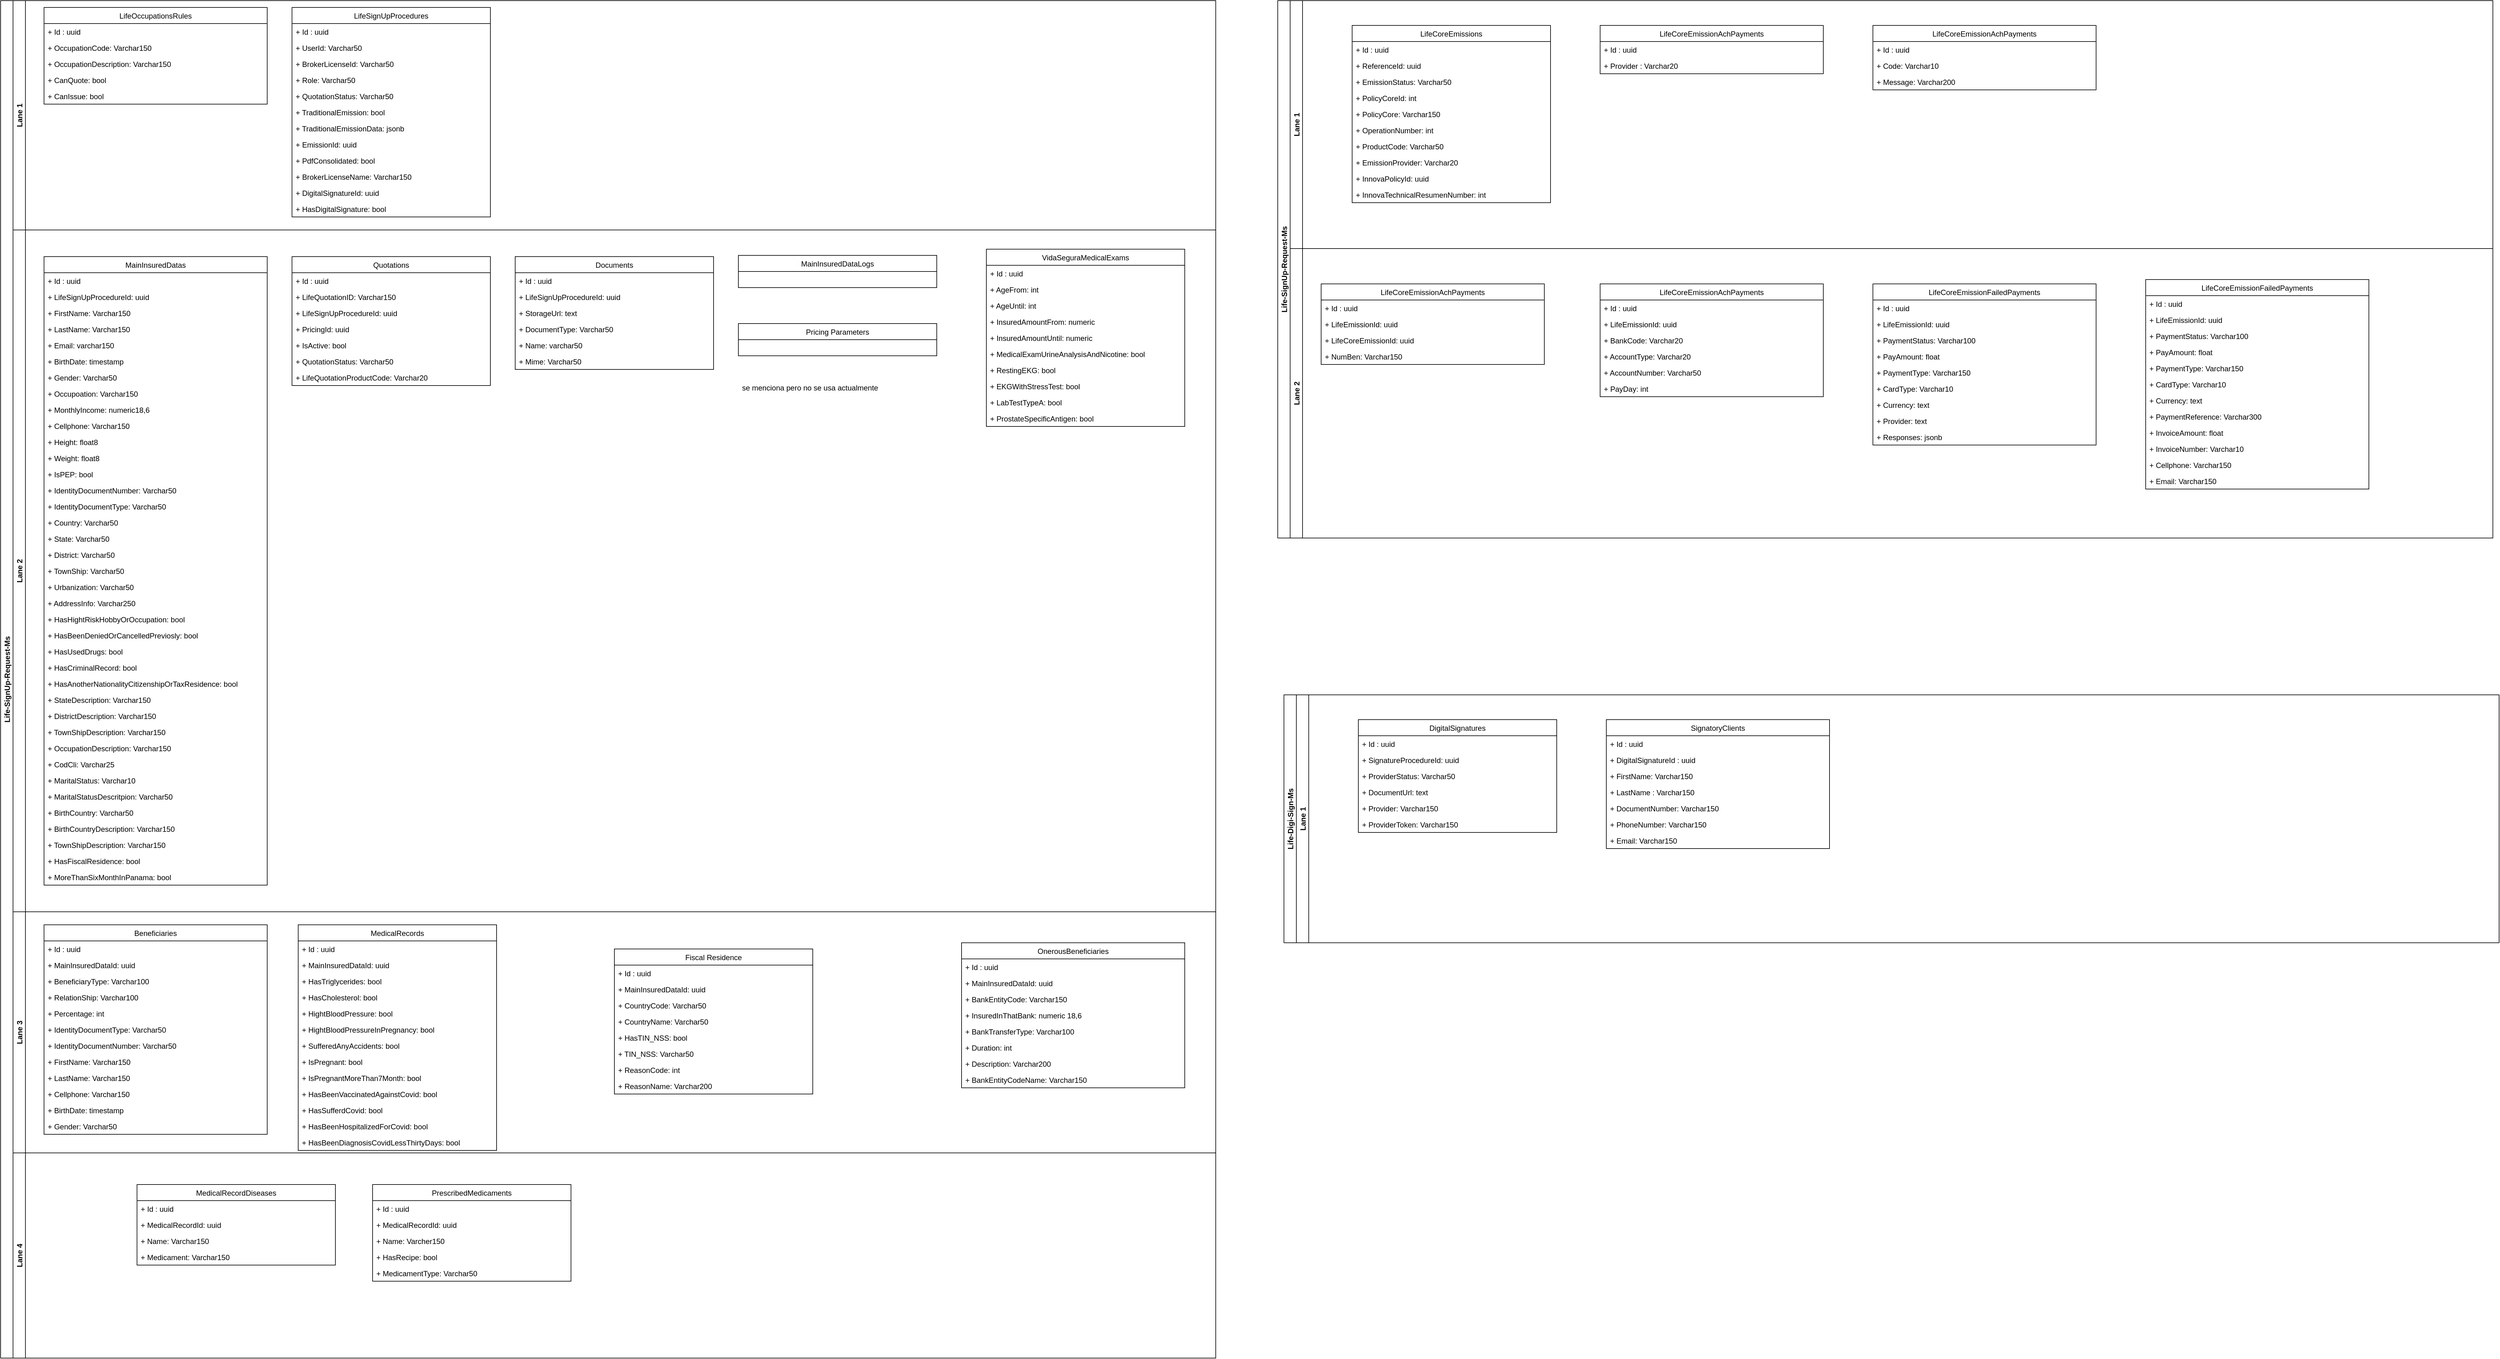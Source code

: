 <mxfile version="20.3.0" type="github">
  <diagram id="gh2-8Rx6alQc6_wlPIhK" name="Database">
    <mxGraphModel dx="4155" dy="1905" grid="1" gridSize="10" guides="1" tooltips="1" connect="1" arrows="1" fold="1" page="1" pageScale="1" pageWidth="850" pageHeight="1100" math="0" shadow="0">
      <root>
        <mxCell id="0" />
        <mxCell id="1" parent="0" />
        <mxCell id="hjDSEGd8z8g8QqMCZ0wR-1" value="Life-SignUp-Request-Ms" style="swimlane;childLayout=stackLayout;resizeParent=1;resizeParentMax=0;horizontal=0;startSize=20;horizontalStack=0;" vertex="1" parent="1">
          <mxGeometry x="20" width="1960" height="2190" as="geometry" />
        </mxCell>
        <mxCell id="hjDSEGd8z8g8QqMCZ0wR-2" value="Lane 1" style="swimlane;startSize=20;horizontal=0;" vertex="1" parent="hjDSEGd8z8g8QqMCZ0wR-1">
          <mxGeometry x="20" width="1940" height="370" as="geometry">
            <mxRectangle x="20" width="900" height="30" as="alternateBounds" />
          </mxGeometry>
        </mxCell>
        <mxCell id="hjDSEGd8z8g8QqMCZ0wR-3" value="LifeOccupationsRules" style="swimlane;fontStyle=0;childLayout=stackLayout;horizontal=1;startSize=26;fillColor=none;horizontalStack=0;resizeParent=1;resizeParentMax=0;resizeLast=0;collapsible=1;marginBottom=0;" vertex="1" parent="hjDSEGd8z8g8QqMCZ0wR-2">
          <mxGeometry x="50" y="11" width="360" height="156" as="geometry">
            <mxRectangle x="130" y="950" width="100" height="30" as="alternateBounds" />
          </mxGeometry>
        </mxCell>
        <mxCell id="hjDSEGd8z8g8QqMCZ0wR-4" value="+ Id : uuid" style="text;strokeColor=none;fillColor=none;align=left;verticalAlign=top;spacingLeft=4;spacingRight=4;overflow=hidden;rotatable=0;points=[[0,0.5],[1,0.5]];portConstraint=eastwest;" vertex="1" parent="hjDSEGd8z8g8QqMCZ0wR-3">
          <mxGeometry y="26" width="360" height="26" as="geometry" />
        </mxCell>
        <mxCell id="hjDSEGd8z8g8QqMCZ0wR-5" value="+ OccupationCode: Varchar150" style="text;strokeColor=none;fillColor=none;align=left;verticalAlign=top;spacingLeft=4;spacingRight=4;overflow=hidden;rotatable=0;points=[[0,0.5],[1,0.5]];portConstraint=eastwest;" vertex="1" parent="hjDSEGd8z8g8QqMCZ0wR-3">
          <mxGeometry y="52" width="360" height="26" as="geometry" />
        </mxCell>
        <mxCell id="hjDSEGd8z8g8QqMCZ0wR-6" value="+ OccupationDescription: Varchar150" style="text;strokeColor=none;fillColor=none;align=left;verticalAlign=top;spacingLeft=4;spacingRight=4;overflow=hidden;rotatable=0;points=[[0,0.5],[1,0.5]];portConstraint=eastwest;" vertex="1" parent="hjDSEGd8z8g8QqMCZ0wR-3">
          <mxGeometry y="78" width="360" height="26" as="geometry" />
        </mxCell>
        <mxCell id="hjDSEGd8z8g8QqMCZ0wR-7" value="+ CanQuote: bool" style="text;strokeColor=none;fillColor=none;align=left;verticalAlign=top;spacingLeft=4;spacingRight=4;overflow=hidden;rotatable=0;points=[[0,0.5],[1,0.5]];portConstraint=eastwest;" vertex="1" parent="hjDSEGd8z8g8QqMCZ0wR-3">
          <mxGeometry y="104" width="360" height="26" as="geometry" />
        </mxCell>
        <mxCell id="hjDSEGd8z8g8QqMCZ0wR-8" value="+ CanIssue: bool" style="text;strokeColor=none;fillColor=none;align=left;verticalAlign=top;spacingLeft=4;spacingRight=4;overflow=hidden;rotatable=0;points=[[0,0.5],[1,0.5]];portConstraint=eastwest;" vertex="1" parent="hjDSEGd8z8g8QqMCZ0wR-3">
          <mxGeometry y="130" width="360" height="26" as="geometry" />
        </mxCell>
        <mxCell id="hjDSEGd8z8g8QqMCZ0wR-9" value="LifeSignUpProcedures" style="swimlane;fontStyle=0;childLayout=stackLayout;horizontal=1;startSize=26;fillColor=none;horizontalStack=0;resizeParent=1;resizeParentMax=0;resizeLast=0;collapsible=1;marginBottom=0;" vertex="1" parent="hjDSEGd8z8g8QqMCZ0wR-2">
          <mxGeometry x="450" y="11" width="320" height="338" as="geometry">
            <mxRectangle x="130" y="950" width="100" height="30" as="alternateBounds" />
          </mxGeometry>
        </mxCell>
        <mxCell id="hjDSEGd8z8g8QqMCZ0wR-10" value="+ Id : uuid" style="text;strokeColor=none;fillColor=none;align=left;verticalAlign=top;spacingLeft=4;spacingRight=4;overflow=hidden;rotatable=0;points=[[0,0.5],[1,0.5]];portConstraint=eastwest;" vertex="1" parent="hjDSEGd8z8g8QqMCZ0wR-9">
          <mxGeometry y="26" width="320" height="26" as="geometry" />
        </mxCell>
        <mxCell id="hjDSEGd8z8g8QqMCZ0wR-11" value="+ UserId: Varchar50" style="text;strokeColor=none;fillColor=none;align=left;verticalAlign=top;spacingLeft=4;spacingRight=4;overflow=hidden;rotatable=0;points=[[0,0.5],[1,0.5]];portConstraint=eastwest;" vertex="1" parent="hjDSEGd8z8g8QqMCZ0wR-9">
          <mxGeometry y="52" width="320" height="26" as="geometry" />
        </mxCell>
        <mxCell id="hjDSEGd8z8g8QqMCZ0wR-12" value="+ BrokerLicenseId: Varchar50" style="text;strokeColor=none;fillColor=none;align=left;verticalAlign=top;spacingLeft=4;spacingRight=4;overflow=hidden;rotatable=0;points=[[0,0.5],[1,0.5]];portConstraint=eastwest;" vertex="1" parent="hjDSEGd8z8g8QqMCZ0wR-9">
          <mxGeometry y="78" width="320" height="26" as="geometry" />
        </mxCell>
        <mxCell id="hjDSEGd8z8g8QqMCZ0wR-13" value="+ Role: Varchar50" style="text;strokeColor=none;fillColor=none;align=left;verticalAlign=top;spacingLeft=4;spacingRight=4;overflow=hidden;rotatable=0;points=[[0,0.5],[1,0.5]];portConstraint=eastwest;" vertex="1" parent="hjDSEGd8z8g8QqMCZ0wR-9">
          <mxGeometry y="104" width="320" height="26" as="geometry" />
        </mxCell>
        <mxCell id="hjDSEGd8z8g8QqMCZ0wR-14" value="+ QuotationStatus: Varchar50" style="text;strokeColor=none;fillColor=none;align=left;verticalAlign=top;spacingLeft=4;spacingRight=4;overflow=hidden;rotatable=0;points=[[0,0.5],[1,0.5]];portConstraint=eastwest;" vertex="1" parent="hjDSEGd8z8g8QqMCZ0wR-9">
          <mxGeometry y="130" width="320" height="26" as="geometry" />
        </mxCell>
        <mxCell id="hjDSEGd8z8g8QqMCZ0wR-15" value="+ TraditionalEmission: bool" style="text;strokeColor=none;fillColor=none;align=left;verticalAlign=top;spacingLeft=4;spacingRight=4;overflow=hidden;rotatable=0;points=[[0,0.5],[1,0.5]];portConstraint=eastwest;" vertex="1" parent="hjDSEGd8z8g8QqMCZ0wR-9">
          <mxGeometry y="156" width="320" height="26" as="geometry" />
        </mxCell>
        <mxCell id="hjDSEGd8z8g8QqMCZ0wR-16" value="+ TraditionalEmissionData: jsonb" style="text;strokeColor=none;fillColor=none;align=left;verticalAlign=top;spacingLeft=4;spacingRight=4;overflow=hidden;rotatable=0;points=[[0,0.5],[1,0.5]];portConstraint=eastwest;" vertex="1" parent="hjDSEGd8z8g8QqMCZ0wR-9">
          <mxGeometry y="182" width="320" height="26" as="geometry" />
        </mxCell>
        <mxCell id="hjDSEGd8z8g8QqMCZ0wR-17" value="+ EmissionId: uuid" style="text;strokeColor=none;fillColor=none;align=left;verticalAlign=top;spacingLeft=4;spacingRight=4;overflow=hidden;rotatable=0;points=[[0,0.5],[1,0.5]];portConstraint=eastwest;" vertex="1" parent="hjDSEGd8z8g8QqMCZ0wR-9">
          <mxGeometry y="208" width="320" height="26" as="geometry" />
        </mxCell>
        <mxCell id="hjDSEGd8z8g8QqMCZ0wR-18" value="+ PdfConsolidated: bool" style="text;strokeColor=none;fillColor=none;align=left;verticalAlign=top;spacingLeft=4;spacingRight=4;overflow=hidden;rotatable=0;points=[[0,0.5],[1,0.5]];portConstraint=eastwest;" vertex="1" parent="hjDSEGd8z8g8QqMCZ0wR-9">
          <mxGeometry y="234" width="320" height="26" as="geometry" />
        </mxCell>
        <mxCell id="hjDSEGd8z8g8QqMCZ0wR-19" value="+ BrokerLicenseName: Varchar150" style="text;strokeColor=none;fillColor=none;align=left;verticalAlign=top;spacingLeft=4;spacingRight=4;overflow=hidden;rotatable=0;points=[[0,0.5],[1,0.5]];portConstraint=eastwest;" vertex="1" parent="hjDSEGd8z8g8QqMCZ0wR-9">
          <mxGeometry y="260" width="320" height="26" as="geometry" />
        </mxCell>
        <mxCell id="hjDSEGd8z8g8QqMCZ0wR-20" value="+ DigitalSignatureId: uuid" style="text;strokeColor=none;fillColor=none;align=left;verticalAlign=top;spacingLeft=4;spacingRight=4;overflow=hidden;rotatable=0;points=[[0,0.5],[1,0.5]];portConstraint=eastwest;" vertex="1" parent="hjDSEGd8z8g8QqMCZ0wR-9">
          <mxGeometry y="286" width="320" height="26" as="geometry" />
        </mxCell>
        <mxCell id="hjDSEGd8z8g8QqMCZ0wR-21" value="+ HasDigitalSignature: bool" style="text;strokeColor=none;fillColor=none;align=left;verticalAlign=top;spacingLeft=4;spacingRight=4;overflow=hidden;rotatable=0;points=[[0,0.5],[1,0.5]];portConstraint=eastwest;" vertex="1" parent="hjDSEGd8z8g8QqMCZ0wR-9">
          <mxGeometry y="312" width="320" height="26" as="geometry" />
        </mxCell>
        <mxCell id="hjDSEGd8z8g8QqMCZ0wR-22" value="Lane 2" style="swimlane;startSize=20;horizontal=0;" vertex="1" parent="hjDSEGd8z8g8QqMCZ0wR-1">
          <mxGeometry x="20" y="370" width="1940" height="1100" as="geometry" />
        </mxCell>
        <mxCell id="hjDSEGd8z8g8QqMCZ0wR-23" value="MainInsuredDatas" style="swimlane;fontStyle=0;childLayout=stackLayout;horizontal=1;startSize=26;fillColor=none;horizontalStack=0;resizeParent=1;resizeParentMax=0;resizeLast=0;collapsible=1;marginBottom=0;" vertex="1" parent="hjDSEGd8z8g8QqMCZ0wR-22">
          <mxGeometry x="50" y="43" width="360" height="1014" as="geometry">
            <mxRectangle x="40" y="400" width="100" height="30" as="alternateBounds" />
          </mxGeometry>
        </mxCell>
        <mxCell id="hjDSEGd8z8g8QqMCZ0wR-24" value="+ Id : uuid" style="text;strokeColor=none;fillColor=none;align=left;verticalAlign=top;spacingLeft=4;spacingRight=4;overflow=hidden;rotatable=0;points=[[0,0.5],[1,0.5]];portConstraint=eastwest;" vertex="1" parent="hjDSEGd8z8g8QqMCZ0wR-23">
          <mxGeometry y="26" width="360" height="26" as="geometry" />
        </mxCell>
        <mxCell id="hjDSEGd8z8g8QqMCZ0wR-25" value="+ LifeSignUpProcedureId: uuid" style="text;strokeColor=none;fillColor=none;align=left;verticalAlign=top;spacingLeft=4;spacingRight=4;overflow=hidden;rotatable=0;points=[[0,0.5],[1,0.5]];portConstraint=eastwest;" vertex="1" parent="hjDSEGd8z8g8QqMCZ0wR-23">
          <mxGeometry y="52" width="360" height="26" as="geometry" />
        </mxCell>
        <mxCell id="hjDSEGd8z8g8QqMCZ0wR-26" value="+ FirstName: Varchar150" style="text;strokeColor=none;fillColor=none;align=left;verticalAlign=top;spacingLeft=4;spacingRight=4;overflow=hidden;rotatable=0;points=[[0,0.5],[1,0.5]];portConstraint=eastwest;" vertex="1" parent="hjDSEGd8z8g8QqMCZ0wR-23">
          <mxGeometry y="78" width="360" height="26" as="geometry" />
        </mxCell>
        <mxCell id="hjDSEGd8z8g8QqMCZ0wR-27" value="+ LastName: Varchar150" style="text;strokeColor=none;fillColor=none;align=left;verticalAlign=top;spacingLeft=4;spacingRight=4;overflow=hidden;rotatable=0;points=[[0,0.5],[1,0.5]];portConstraint=eastwest;" vertex="1" parent="hjDSEGd8z8g8QqMCZ0wR-23">
          <mxGeometry y="104" width="360" height="26" as="geometry" />
        </mxCell>
        <mxCell id="hjDSEGd8z8g8QqMCZ0wR-28" value="+ Email: varchar150" style="text;strokeColor=none;fillColor=none;align=left;verticalAlign=top;spacingLeft=4;spacingRight=4;overflow=hidden;rotatable=0;points=[[0,0.5],[1,0.5]];portConstraint=eastwest;" vertex="1" parent="hjDSEGd8z8g8QqMCZ0wR-23">
          <mxGeometry y="130" width="360" height="26" as="geometry" />
        </mxCell>
        <mxCell id="hjDSEGd8z8g8QqMCZ0wR-29" value="+ BirthDate: timestamp" style="text;strokeColor=none;fillColor=none;align=left;verticalAlign=top;spacingLeft=4;spacingRight=4;overflow=hidden;rotatable=0;points=[[0,0.5],[1,0.5]];portConstraint=eastwest;" vertex="1" parent="hjDSEGd8z8g8QqMCZ0wR-23">
          <mxGeometry y="156" width="360" height="26" as="geometry" />
        </mxCell>
        <mxCell id="hjDSEGd8z8g8QqMCZ0wR-30" value="+ Gender: Varchar50" style="text;strokeColor=none;fillColor=none;align=left;verticalAlign=top;spacingLeft=4;spacingRight=4;overflow=hidden;rotatable=0;points=[[0,0.5],[1,0.5]];portConstraint=eastwest;" vertex="1" parent="hjDSEGd8z8g8QqMCZ0wR-23">
          <mxGeometry y="182" width="360" height="26" as="geometry" />
        </mxCell>
        <mxCell id="hjDSEGd8z8g8QqMCZ0wR-31" value="+ Occupoation: Varchar150" style="text;strokeColor=none;fillColor=none;align=left;verticalAlign=top;spacingLeft=4;spacingRight=4;overflow=hidden;rotatable=0;points=[[0,0.5],[1,0.5]];portConstraint=eastwest;" vertex="1" parent="hjDSEGd8z8g8QqMCZ0wR-23">
          <mxGeometry y="208" width="360" height="26" as="geometry" />
        </mxCell>
        <mxCell id="hjDSEGd8z8g8QqMCZ0wR-32" value="+ MonthlyIncome: numeric18,6" style="text;strokeColor=none;fillColor=none;align=left;verticalAlign=top;spacingLeft=4;spacingRight=4;overflow=hidden;rotatable=0;points=[[0,0.5],[1,0.5]];portConstraint=eastwest;" vertex="1" parent="hjDSEGd8z8g8QqMCZ0wR-23">
          <mxGeometry y="234" width="360" height="26" as="geometry" />
        </mxCell>
        <mxCell id="hjDSEGd8z8g8QqMCZ0wR-33" value="+ Cellphone: Varchar150" style="text;strokeColor=none;fillColor=none;align=left;verticalAlign=top;spacingLeft=4;spacingRight=4;overflow=hidden;rotatable=0;points=[[0,0.5],[1,0.5]];portConstraint=eastwest;" vertex="1" parent="hjDSEGd8z8g8QqMCZ0wR-23">
          <mxGeometry y="260" width="360" height="26" as="geometry" />
        </mxCell>
        <mxCell id="hjDSEGd8z8g8QqMCZ0wR-34" value="+ Height: float8" style="text;strokeColor=none;fillColor=none;align=left;verticalAlign=top;spacingLeft=4;spacingRight=4;overflow=hidden;rotatable=0;points=[[0,0.5],[1,0.5]];portConstraint=eastwest;" vertex="1" parent="hjDSEGd8z8g8QqMCZ0wR-23">
          <mxGeometry y="286" width="360" height="26" as="geometry" />
        </mxCell>
        <mxCell id="hjDSEGd8z8g8QqMCZ0wR-35" value="+ Weight: float8" style="text;strokeColor=none;fillColor=none;align=left;verticalAlign=top;spacingLeft=4;spacingRight=4;overflow=hidden;rotatable=0;points=[[0,0.5],[1,0.5]];portConstraint=eastwest;" vertex="1" parent="hjDSEGd8z8g8QqMCZ0wR-23">
          <mxGeometry y="312" width="360" height="26" as="geometry" />
        </mxCell>
        <mxCell id="hjDSEGd8z8g8QqMCZ0wR-36" value="+ IsPEP: bool" style="text;strokeColor=none;fillColor=none;align=left;verticalAlign=top;spacingLeft=4;spacingRight=4;overflow=hidden;rotatable=0;points=[[0,0.5],[1,0.5]];portConstraint=eastwest;" vertex="1" parent="hjDSEGd8z8g8QqMCZ0wR-23">
          <mxGeometry y="338" width="360" height="26" as="geometry" />
        </mxCell>
        <mxCell id="hjDSEGd8z8g8QqMCZ0wR-37" value="+ IdentityDocumentNumber: Varchar50" style="text;strokeColor=none;fillColor=none;align=left;verticalAlign=top;spacingLeft=4;spacingRight=4;overflow=hidden;rotatable=0;points=[[0,0.5],[1,0.5]];portConstraint=eastwest;" vertex="1" parent="hjDSEGd8z8g8QqMCZ0wR-23">
          <mxGeometry y="364" width="360" height="26" as="geometry" />
        </mxCell>
        <mxCell id="hjDSEGd8z8g8QqMCZ0wR-38" value="+ IdentityDocumentType: Varchar50" style="text;strokeColor=none;fillColor=none;align=left;verticalAlign=top;spacingLeft=4;spacingRight=4;overflow=hidden;rotatable=0;points=[[0,0.5],[1,0.5]];portConstraint=eastwest;" vertex="1" parent="hjDSEGd8z8g8QqMCZ0wR-23">
          <mxGeometry y="390" width="360" height="26" as="geometry" />
        </mxCell>
        <mxCell id="hjDSEGd8z8g8QqMCZ0wR-39" value="+ Country: Varchar50" style="text;strokeColor=none;fillColor=none;align=left;verticalAlign=top;spacingLeft=4;spacingRight=4;overflow=hidden;rotatable=0;points=[[0,0.5],[1,0.5]];portConstraint=eastwest;" vertex="1" parent="hjDSEGd8z8g8QqMCZ0wR-23">
          <mxGeometry y="416" width="360" height="26" as="geometry" />
        </mxCell>
        <mxCell id="hjDSEGd8z8g8QqMCZ0wR-40" value="+ State: Varchar50" style="text;strokeColor=none;fillColor=none;align=left;verticalAlign=top;spacingLeft=4;spacingRight=4;overflow=hidden;rotatable=0;points=[[0,0.5],[1,0.5]];portConstraint=eastwest;" vertex="1" parent="hjDSEGd8z8g8QqMCZ0wR-23">
          <mxGeometry y="442" width="360" height="26" as="geometry" />
        </mxCell>
        <mxCell id="hjDSEGd8z8g8QqMCZ0wR-41" value="+ District: Varchar50" style="text;strokeColor=none;fillColor=none;align=left;verticalAlign=top;spacingLeft=4;spacingRight=4;overflow=hidden;rotatable=0;points=[[0,0.5],[1,0.5]];portConstraint=eastwest;" vertex="1" parent="hjDSEGd8z8g8QqMCZ0wR-23">
          <mxGeometry y="468" width="360" height="26" as="geometry" />
        </mxCell>
        <mxCell id="hjDSEGd8z8g8QqMCZ0wR-42" value="+ TownShip: Varchar50" style="text;strokeColor=none;fillColor=none;align=left;verticalAlign=top;spacingLeft=4;spacingRight=4;overflow=hidden;rotatable=0;points=[[0,0.5],[1,0.5]];portConstraint=eastwest;" vertex="1" parent="hjDSEGd8z8g8QqMCZ0wR-23">
          <mxGeometry y="494" width="360" height="26" as="geometry" />
        </mxCell>
        <mxCell id="hjDSEGd8z8g8QqMCZ0wR-43" value="+ Urbanization: Varchar50" style="text;strokeColor=none;fillColor=none;align=left;verticalAlign=top;spacingLeft=4;spacingRight=4;overflow=hidden;rotatable=0;points=[[0,0.5],[1,0.5]];portConstraint=eastwest;" vertex="1" parent="hjDSEGd8z8g8QqMCZ0wR-23">
          <mxGeometry y="520" width="360" height="26" as="geometry" />
        </mxCell>
        <mxCell id="hjDSEGd8z8g8QqMCZ0wR-44" value="+ AddressInfo: Varchar250" style="text;strokeColor=none;fillColor=none;align=left;verticalAlign=top;spacingLeft=4;spacingRight=4;overflow=hidden;rotatable=0;points=[[0,0.5],[1,0.5]];portConstraint=eastwest;" vertex="1" parent="hjDSEGd8z8g8QqMCZ0wR-23">
          <mxGeometry y="546" width="360" height="26" as="geometry" />
        </mxCell>
        <mxCell id="hjDSEGd8z8g8QqMCZ0wR-45" value="+ HasHightRiskHobbyOrOccupation: bool" style="text;strokeColor=none;fillColor=none;align=left;verticalAlign=top;spacingLeft=4;spacingRight=4;overflow=hidden;rotatable=0;points=[[0,0.5],[1,0.5]];portConstraint=eastwest;" vertex="1" parent="hjDSEGd8z8g8QqMCZ0wR-23">
          <mxGeometry y="572" width="360" height="26" as="geometry" />
        </mxCell>
        <mxCell id="hjDSEGd8z8g8QqMCZ0wR-46" value="+ HasBeenDeniedOrCancelledPreviosly: bool" style="text;strokeColor=none;fillColor=none;align=left;verticalAlign=top;spacingLeft=4;spacingRight=4;overflow=hidden;rotatable=0;points=[[0,0.5],[1,0.5]];portConstraint=eastwest;" vertex="1" parent="hjDSEGd8z8g8QqMCZ0wR-23">
          <mxGeometry y="598" width="360" height="26" as="geometry" />
        </mxCell>
        <mxCell id="hjDSEGd8z8g8QqMCZ0wR-47" value="+ HasUsedDrugs: bool" style="text;strokeColor=none;fillColor=none;align=left;verticalAlign=top;spacingLeft=4;spacingRight=4;overflow=hidden;rotatable=0;points=[[0,0.5],[1,0.5]];portConstraint=eastwest;" vertex="1" parent="hjDSEGd8z8g8QqMCZ0wR-23">
          <mxGeometry y="624" width="360" height="26" as="geometry" />
        </mxCell>
        <mxCell id="hjDSEGd8z8g8QqMCZ0wR-48" value="+ HasCriminalRecord: bool" style="text;strokeColor=none;fillColor=none;align=left;verticalAlign=top;spacingLeft=4;spacingRight=4;overflow=hidden;rotatable=0;points=[[0,0.5],[1,0.5]];portConstraint=eastwest;" vertex="1" parent="hjDSEGd8z8g8QqMCZ0wR-23">
          <mxGeometry y="650" width="360" height="26" as="geometry" />
        </mxCell>
        <mxCell id="hjDSEGd8z8g8QqMCZ0wR-49" value="+ HasAnotherNationalityCitizenshipOrTaxResidence: bool" style="text;strokeColor=none;fillColor=none;align=left;verticalAlign=top;spacingLeft=4;spacingRight=4;overflow=hidden;rotatable=0;points=[[0,0.5],[1,0.5]];portConstraint=eastwest;" vertex="1" parent="hjDSEGd8z8g8QqMCZ0wR-23">
          <mxGeometry y="676" width="360" height="26" as="geometry" />
        </mxCell>
        <mxCell id="hjDSEGd8z8g8QqMCZ0wR-50" value="+ StateDescription: Varchar150" style="text;strokeColor=none;fillColor=none;align=left;verticalAlign=top;spacingLeft=4;spacingRight=4;overflow=hidden;rotatable=0;points=[[0,0.5],[1,0.5]];portConstraint=eastwest;" vertex="1" parent="hjDSEGd8z8g8QqMCZ0wR-23">
          <mxGeometry y="702" width="360" height="26" as="geometry" />
        </mxCell>
        <mxCell id="hjDSEGd8z8g8QqMCZ0wR-51" value="+ DistrictDescription: Varchar150" style="text;strokeColor=none;fillColor=none;align=left;verticalAlign=top;spacingLeft=4;spacingRight=4;overflow=hidden;rotatable=0;points=[[0,0.5],[1,0.5]];portConstraint=eastwest;" vertex="1" parent="hjDSEGd8z8g8QqMCZ0wR-23">
          <mxGeometry y="728" width="360" height="26" as="geometry" />
        </mxCell>
        <mxCell id="hjDSEGd8z8g8QqMCZ0wR-52" value="+ TownShipDescription: Varchar150" style="text;strokeColor=none;fillColor=none;align=left;verticalAlign=top;spacingLeft=4;spacingRight=4;overflow=hidden;rotatable=0;points=[[0,0.5],[1,0.5]];portConstraint=eastwest;" vertex="1" parent="hjDSEGd8z8g8QqMCZ0wR-23">
          <mxGeometry y="754" width="360" height="26" as="geometry" />
        </mxCell>
        <mxCell id="hjDSEGd8z8g8QqMCZ0wR-53" value="+ OccupationDescription: Varchar150" style="text;strokeColor=none;fillColor=none;align=left;verticalAlign=top;spacingLeft=4;spacingRight=4;overflow=hidden;rotatable=0;points=[[0,0.5],[1,0.5]];portConstraint=eastwest;" vertex="1" parent="hjDSEGd8z8g8QqMCZ0wR-23">
          <mxGeometry y="780" width="360" height="26" as="geometry" />
        </mxCell>
        <mxCell id="hjDSEGd8z8g8QqMCZ0wR-54" value="+ CodCli: Varchar25" style="text;strokeColor=none;fillColor=none;align=left;verticalAlign=top;spacingLeft=4;spacingRight=4;overflow=hidden;rotatable=0;points=[[0,0.5],[1,0.5]];portConstraint=eastwest;" vertex="1" parent="hjDSEGd8z8g8QqMCZ0wR-23">
          <mxGeometry y="806" width="360" height="26" as="geometry" />
        </mxCell>
        <mxCell id="hjDSEGd8z8g8QqMCZ0wR-55" value="+ MaritalStatus: Varchar10" style="text;strokeColor=none;fillColor=none;align=left;verticalAlign=top;spacingLeft=4;spacingRight=4;overflow=hidden;rotatable=0;points=[[0,0.5],[1,0.5]];portConstraint=eastwest;" vertex="1" parent="hjDSEGd8z8g8QqMCZ0wR-23">
          <mxGeometry y="832" width="360" height="26" as="geometry" />
        </mxCell>
        <mxCell id="hjDSEGd8z8g8QqMCZ0wR-56" value="+ MaritalStatusDescritpion: Varchar50" style="text;strokeColor=none;fillColor=none;align=left;verticalAlign=top;spacingLeft=4;spacingRight=4;overflow=hidden;rotatable=0;points=[[0,0.5],[1,0.5]];portConstraint=eastwest;" vertex="1" parent="hjDSEGd8z8g8QqMCZ0wR-23">
          <mxGeometry y="858" width="360" height="26" as="geometry" />
        </mxCell>
        <mxCell id="hjDSEGd8z8g8QqMCZ0wR-57" value="+ BirthCountry: Varchar50" style="text;strokeColor=none;fillColor=none;align=left;verticalAlign=top;spacingLeft=4;spacingRight=4;overflow=hidden;rotatable=0;points=[[0,0.5],[1,0.5]];portConstraint=eastwest;" vertex="1" parent="hjDSEGd8z8g8QqMCZ0wR-23">
          <mxGeometry y="884" width="360" height="26" as="geometry" />
        </mxCell>
        <mxCell id="hjDSEGd8z8g8QqMCZ0wR-58" value="+ BirthCountryDescription: Varchar150" style="text;strokeColor=none;fillColor=none;align=left;verticalAlign=top;spacingLeft=4;spacingRight=4;overflow=hidden;rotatable=0;points=[[0,0.5],[1,0.5]];portConstraint=eastwest;" vertex="1" parent="hjDSEGd8z8g8QqMCZ0wR-23">
          <mxGeometry y="910" width="360" height="26" as="geometry" />
        </mxCell>
        <mxCell id="hjDSEGd8z8g8QqMCZ0wR-59" value="+ TownShipDescription: Varchar150" style="text;strokeColor=none;fillColor=none;align=left;verticalAlign=top;spacingLeft=4;spacingRight=4;overflow=hidden;rotatable=0;points=[[0,0.5],[1,0.5]];portConstraint=eastwest;" vertex="1" parent="hjDSEGd8z8g8QqMCZ0wR-23">
          <mxGeometry y="936" width="360" height="26" as="geometry" />
        </mxCell>
        <mxCell id="hjDSEGd8z8g8QqMCZ0wR-60" value="+ HasFiscalResidence: bool" style="text;strokeColor=none;fillColor=none;align=left;verticalAlign=top;spacingLeft=4;spacingRight=4;overflow=hidden;rotatable=0;points=[[0,0.5],[1,0.5]];portConstraint=eastwest;" vertex="1" parent="hjDSEGd8z8g8QqMCZ0wR-23">
          <mxGeometry y="962" width="360" height="26" as="geometry" />
        </mxCell>
        <mxCell id="hjDSEGd8z8g8QqMCZ0wR-61" value="+ MoreThanSixMonthInPanama: bool" style="text;strokeColor=none;fillColor=none;align=left;verticalAlign=top;spacingLeft=4;spacingRight=4;overflow=hidden;rotatable=0;points=[[0,0.5],[1,0.5]];portConstraint=eastwest;" vertex="1" parent="hjDSEGd8z8g8QqMCZ0wR-23">
          <mxGeometry y="988" width="360" height="26" as="geometry" />
        </mxCell>
        <mxCell id="hjDSEGd8z8g8QqMCZ0wR-62" value="Quotations" style="swimlane;fontStyle=0;childLayout=stackLayout;horizontal=1;startSize=26;fillColor=none;horizontalStack=0;resizeParent=1;resizeParentMax=0;resizeLast=0;collapsible=1;marginBottom=0;" vertex="1" parent="hjDSEGd8z8g8QqMCZ0wR-22">
          <mxGeometry x="450" y="43" width="320" height="208" as="geometry">
            <mxRectangle x="130" y="950" width="100" height="30" as="alternateBounds" />
          </mxGeometry>
        </mxCell>
        <mxCell id="hjDSEGd8z8g8QqMCZ0wR-63" value="+ Id : uuid" style="text;strokeColor=none;fillColor=none;align=left;verticalAlign=top;spacingLeft=4;spacingRight=4;overflow=hidden;rotatable=0;points=[[0,0.5],[1,0.5]];portConstraint=eastwest;" vertex="1" parent="hjDSEGd8z8g8QqMCZ0wR-62">
          <mxGeometry y="26" width="320" height="26" as="geometry" />
        </mxCell>
        <mxCell id="hjDSEGd8z8g8QqMCZ0wR-64" value="+ LifeQuotationID: Varchar150" style="text;strokeColor=none;fillColor=none;align=left;verticalAlign=top;spacingLeft=4;spacingRight=4;overflow=hidden;rotatable=0;points=[[0,0.5],[1,0.5]];portConstraint=eastwest;" vertex="1" parent="hjDSEGd8z8g8QqMCZ0wR-62">
          <mxGeometry y="52" width="320" height="26" as="geometry" />
        </mxCell>
        <mxCell id="hjDSEGd8z8g8QqMCZ0wR-65" value="+ LifeSignUpProcedureId: uuid" style="text;strokeColor=none;fillColor=none;align=left;verticalAlign=top;spacingLeft=4;spacingRight=4;overflow=hidden;rotatable=0;points=[[0,0.5],[1,0.5]];portConstraint=eastwest;" vertex="1" parent="hjDSEGd8z8g8QqMCZ0wR-62">
          <mxGeometry y="78" width="320" height="26" as="geometry" />
        </mxCell>
        <mxCell id="hjDSEGd8z8g8QqMCZ0wR-66" value="+ PricingId: uuid" style="text;strokeColor=none;fillColor=none;align=left;verticalAlign=top;spacingLeft=4;spacingRight=4;overflow=hidden;rotatable=0;points=[[0,0.5],[1,0.5]];portConstraint=eastwest;" vertex="1" parent="hjDSEGd8z8g8QqMCZ0wR-62">
          <mxGeometry y="104" width="320" height="26" as="geometry" />
        </mxCell>
        <mxCell id="hjDSEGd8z8g8QqMCZ0wR-67" value="+ IsActive: bool" style="text;strokeColor=none;fillColor=none;align=left;verticalAlign=top;spacingLeft=4;spacingRight=4;overflow=hidden;rotatable=0;points=[[0,0.5],[1,0.5]];portConstraint=eastwest;" vertex="1" parent="hjDSEGd8z8g8QqMCZ0wR-62">
          <mxGeometry y="130" width="320" height="26" as="geometry" />
        </mxCell>
        <mxCell id="hjDSEGd8z8g8QqMCZ0wR-68" value="+ QuotationStatus: Varchar50" style="text;strokeColor=none;fillColor=none;align=left;verticalAlign=top;spacingLeft=4;spacingRight=4;overflow=hidden;rotatable=0;points=[[0,0.5],[1,0.5]];portConstraint=eastwest;" vertex="1" parent="hjDSEGd8z8g8QqMCZ0wR-62">
          <mxGeometry y="156" width="320" height="26" as="geometry" />
        </mxCell>
        <mxCell id="hjDSEGd8z8g8QqMCZ0wR-69" value="+ LifeQuotationProductCode: Varchar20" style="text;strokeColor=none;fillColor=none;align=left;verticalAlign=top;spacingLeft=4;spacingRight=4;overflow=hidden;rotatable=0;points=[[0,0.5],[1,0.5]];portConstraint=eastwest;" vertex="1" parent="hjDSEGd8z8g8QqMCZ0wR-62">
          <mxGeometry y="182" width="320" height="26" as="geometry" />
        </mxCell>
        <mxCell id="hjDSEGd8z8g8QqMCZ0wR-70" value="Documents" style="swimlane;fontStyle=0;childLayout=stackLayout;horizontal=1;startSize=26;fillColor=none;horizontalStack=0;resizeParent=1;resizeParentMax=0;resizeLast=0;collapsible=1;marginBottom=0;" vertex="1" parent="hjDSEGd8z8g8QqMCZ0wR-22">
          <mxGeometry x="810" y="43" width="320" height="182" as="geometry">
            <mxRectangle x="130" y="950" width="100" height="30" as="alternateBounds" />
          </mxGeometry>
        </mxCell>
        <mxCell id="hjDSEGd8z8g8QqMCZ0wR-71" value="+ Id : uuid" style="text;strokeColor=none;fillColor=none;align=left;verticalAlign=top;spacingLeft=4;spacingRight=4;overflow=hidden;rotatable=0;points=[[0,0.5],[1,0.5]];portConstraint=eastwest;" vertex="1" parent="hjDSEGd8z8g8QqMCZ0wR-70">
          <mxGeometry y="26" width="320" height="26" as="geometry" />
        </mxCell>
        <mxCell id="hjDSEGd8z8g8QqMCZ0wR-72" value="+ LifeSignUpProcedureId: uuid" style="text;strokeColor=none;fillColor=none;align=left;verticalAlign=top;spacingLeft=4;spacingRight=4;overflow=hidden;rotatable=0;points=[[0,0.5],[1,0.5]];portConstraint=eastwest;" vertex="1" parent="hjDSEGd8z8g8QqMCZ0wR-70">
          <mxGeometry y="52" width="320" height="26" as="geometry" />
        </mxCell>
        <mxCell id="hjDSEGd8z8g8QqMCZ0wR-73" value="+ StorageUrl: text" style="text;strokeColor=none;fillColor=none;align=left;verticalAlign=top;spacingLeft=4;spacingRight=4;overflow=hidden;rotatable=0;points=[[0,0.5],[1,0.5]];portConstraint=eastwest;" vertex="1" parent="hjDSEGd8z8g8QqMCZ0wR-70">
          <mxGeometry y="78" width="320" height="26" as="geometry" />
        </mxCell>
        <mxCell id="hjDSEGd8z8g8QqMCZ0wR-74" value="+ DocumentType: Varchar50" style="text;strokeColor=none;fillColor=none;align=left;verticalAlign=top;spacingLeft=4;spacingRight=4;overflow=hidden;rotatable=0;points=[[0,0.5],[1,0.5]];portConstraint=eastwest;" vertex="1" parent="hjDSEGd8z8g8QqMCZ0wR-70">
          <mxGeometry y="104" width="320" height="26" as="geometry" />
        </mxCell>
        <mxCell id="hjDSEGd8z8g8QqMCZ0wR-75" value="+ Name: varchar50" style="text;strokeColor=none;fillColor=none;align=left;verticalAlign=top;spacingLeft=4;spacingRight=4;overflow=hidden;rotatable=0;points=[[0,0.5],[1,0.5]];portConstraint=eastwest;" vertex="1" parent="hjDSEGd8z8g8QqMCZ0wR-70">
          <mxGeometry y="130" width="320" height="26" as="geometry" />
        </mxCell>
        <mxCell id="hjDSEGd8z8g8QqMCZ0wR-76" value="+ Mime: Varchar50" style="text;strokeColor=none;fillColor=none;align=left;verticalAlign=top;spacingLeft=4;spacingRight=4;overflow=hidden;rotatable=0;points=[[0,0.5],[1,0.5]];portConstraint=eastwest;" vertex="1" parent="hjDSEGd8z8g8QqMCZ0wR-70">
          <mxGeometry y="156" width="320" height="26" as="geometry" />
        </mxCell>
        <mxCell id="hjDSEGd8z8g8QqMCZ0wR-77" value="MainInsuredDataLogs" style="swimlane;fontStyle=0;childLayout=stackLayout;horizontal=1;startSize=26;fillColor=none;horizontalStack=0;resizeParent=1;resizeParentMax=0;resizeLast=0;collapsible=1;marginBottom=0;" vertex="1" parent="hjDSEGd8z8g8QqMCZ0wR-22">
          <mxGeometry x="1170" y="41" width="320" height="52" as="geometry">
            <mxRectangle x="130" y="950" width="100" height="30" as="alternateBounds" />
          </mxGeometry>
        </mxCell>
        <mxCell id="hjDSEGd8z8g8QqMCZ0wR-78" value="se menciona pero no se usa actualmente" style="text;strokeColor=none;fillColor=none;align=left;verticalAlign=top;spacingLeft=4;spacingRight=4;overflow=hidden;rotatable=0;points=[[0,0.5],[1,0.5]];portConstraint=eastwest;" vertex="1" parent="hjDSEGd8z8g8QqMCZ0wR-22">
          <mxGeometry x="1170" y="241" width="320" height="26" as="geometry" />
        </mxCell>
        <mxCell id="hjDSEGd8z8g8QqMCZ0wR-79" value="Pricing Parameters" style="swimlane;fontStyle=0;childLayout=stackLayout;horizontal=1;startSize=26;fillColor=none;horizontalStack=0;resizeParent=1;resizeParentMax=0;resizeLast=0;collapsible=1;marginBottom=0;" vertex="1" parent="hjDSEGd8z8g8QqMCZ0wR-22">
          <mxGeometry x="1170" y="151" width="320" height="52" as="geometry">
            <mxRectangle x="130" y="950" width="100" height="30" as="alternateBounds" />
          </mxGeometry>
        </mxCell>
        <mxCell id="hjDSEGd8z8g8QqMCZ0wR-80" value="VidaSeguraMedicalExams" style="swimlane;fontStyle=0;childLayout=stackLayout;horizontal=1;startSize=26;fillColor=none;horizontalStack=0;resizeParent=1;resizeParentMax=0;resizeLast=0;collapsible=1;marginBottom=0;" vertex="1" parent="hjDSEGd8z8g8QqMCZ0wR-22">
          <mxGeometry x="1570" y="31" width="320" height="286" as="geometry">
            <mxRectangle x="130" y="950" width="100" height="30" as="alternateBounds" />
          </mxGeometry>
        </mxCell>
        <mxCell id="hjDSEGd8z8g8QqMCZ0wR-81" value="+ Id : uuid" style="text;strokeColor=none;fillColor=none;align=left;verticalAlign=top;spacingLeft=4;spacingRight=4;overflow=hidden;rotatable=0;points=[[0,0.5],[1,0.5]];portConstraint=eastwest;" vertex="1" parent="hjDSEGd8z8g8QqMCZ0wR-80">
          <mxGeometry y="26" width="320" height="26" as="geometry" />
        </mxCell>
        <mxCell id="hjDSEGd8z8g8QqMCZ0wR-82" value="+ AgeFrom: int" style="text;strokeColor=none;fillColor=none;align=left;verticalAlign=top;spacingLeft=4;spacingRight=4;overflow=hidden;rotatable=0;points=[[0,0.5],[1,0.5]];portConstraint=eastwest;" vertex="1" parent="hjDSEGd8z8g8QqMCZ0wR-80">
          <mxGeometry y="52" width="320" height="26" as="geometry" />
        </mxCell>
        <mxCell id="hjDSEGd8z8g8QqMCZ0wR-83" value="+ AgeUntil: int" style="text;strokeColor=none;fillColor=none;align=left;verticalAlign=top;spacingLeft=4;spacingRight=4;overflow=hidden;rotatable=0;points=[[0,0.5],[1,0.5]];portConstraint=eastwest;" vertex="1" parent="hjDSEGd8z8g8QqMCZ0wR-80">
          <mxGeometry y="78" width="320" height="26" as="geometry" />
        </mxCell>
        <mxCell id="hjDSEGd8z8g8QqMCZ0wR-84" value="+ InsuredAmountFrom: numeric" style="text;strokeColor=none;fillColor=none;align=left;verticalAlign=top;spacingLeft=4;spacingRight=4;overflow=hidden;rotatable=0;points=[[0,0.5],[1,0.5]];portConstraint=eastwest;" vertex="1" parent="hjDSEGd8z8g8QqMCZ0wR-80">
          <mxGeometry y="104" width="320" height="26" as="geometry" />
        </mxCell>
        <mxCell id="hjDSEGd8z8g8QqMCZ0wR-85" value="+ InsuredAmountUntil: numeric" style="text;strokeColor=none;fillColor=none;align=left;verticalAlign=top;spacingLeft=4;spacingRight=4;overflow=hidden;rotatable=0;points=[[0,0.5],[1,0.5]];portConstraint=eastwest;" vertex="1" parent="hjDSEGd8z8g8QqMCZ0wR-80">
          <mxGeometry y="130" width="320" height="26" as="geometry" />
        </mxCell>
        <mxCell id="hjDSEGd8z8g8QqMCZ0wR-86" value="+ MedicalExamUrineAnalysisAndNicotine: bool" style="text;strokeColor=none;fillColor=none;align=left;verticalAlign=top;spacingLeft=4;spacingRight=4;overflow=hidden;rotatable=0;points=[[0,0.5],[1,0.5]];portConstraint=eastwest;" vertex="1" parent="hjDSEGd8z8g8QqMCZ0wR-80">
          <mxGeometry y="156" width="320" height="26" as="geometry" />
        </mxCell>
        <mxCell id="hjDSEGd8z8g8QqMCZ0wR-87" value="+ RestingEKG: bool" style="text;strokeColor=none;fillColor=none;align=left;verticalAlign=top;spacingLeft=4;spacingRight=4;overflow=hidden;rotatable=0;points=[[0,0.5],[1,0.5]];portConstraint=eastwest;" vertex="1" parent="hjDSEGd8z8g8QqMCZ0wR-80">
          <mxGeometry y="182" width="320" height="26" as="geometry" />
        </mxCell>
        <mxCell id="hjDSEGd8z8g8QqMCZ0wR-88" value="+ EKGWithStressTest: bool" style="text;strokeColor=none;fillColor=none;align=left;verticalAlign=top;spacingLeft=4;spacingRight=4;overflow=hidden;rotatable=0;points=[[0,0.5],[1,0.5]];portConstraint=eastwest;" vertex="1" parent="hjDSEGd8z8g8QqMCZ0wR-80">
          <mxGeometry y="208" width="320" height="26" as="geometry" />
        </mxCell>
        <mxCell id="hjDSEGd8z8g8QqMCZ0wR-89" value="+ LabTestTypeA: bool" style="text;strokeColor=none;fillColor=none;align=left;verticalAlign=top;spacingLeft=4;spacingRight=4;overflow=hidden;rotatable=0;points=[[0,0.5],[1,0.5]];portConstraint=eastwest;" vertex="1" parent="hjDSEGd8z8g8QqMCZ0wR-80">
          <mxGeometry y="234" width="320" height="26" as="geometry" />
        </mxCell>
        <mxCell id="hjDSEGd8z8g8QqMCZ0wR-90" value="+ ProstateSpecificAntigen: bool" style="text;strokeColor=none;fillColor=none;align=left;verticalAlign=top;spacingLeft=4;spacingRight=4;overflow=hidden;rotatable=0;points=[[0,0.5],[1,0.5]];portConstraint=eastwest;" vertex="1" parent="hjDSEGd8z8g8QqMCZ0wR-80">
          <mxGeometry y="260" width="320" height="26" as="geometry" />
        </mxCell>
        <mxCell id="hjDSEGd8z8g8QqMCZ0wR-91" value="Lane 3" style="swimlane;startSize=20;horizontal=0;" vertex="1" parent="hjDSEGd8z8g8QqMCZ0wR-1">
          <mxGeometry x="20" y="1470" width="1940" height="389" as="geometry" />
        </mxCell>
        <mxCell id="hjDSEGd8z8g8QqMCZ0wR-92" value="Beneficiaries" style="swimlane;fontStyle=0;childLayout=stackLayout;horizontal=1;startSize=26;fillColor=none;horizontalStack=0;resizeParent=1;resizeParentMax=0;resizeLast=0;collapsible=1;marginBottom=0;" vertex="1" parent="hjDSEGd8z8g8QqMCZ0wR-91">
          <mxGeometry x="50" y="21" width="360" height="338" as="geometry">
            <mxRectangle x="130" y="950" width="100" height="30" as="alternateBounds" />
          </mxGeometry>
        </mxCell>
        <mxCell id="hjDSEGd8z8g8QqMCZ0wR-93" value="+ Id : uuid" style="text;strokeColor=none;fillColor=none;align=left;verticalAlign=top;spacingLeft=4;spacingRight=4;overflow=hidden;rotatable=0;points=[[0,0.5],[1,0.5]];portConstraint=eastwest;" vertex="1" parent="hjDSEGd8z8g8QqMCZ0wR-92">
          <mxGeometry y="26" width="360" height="26" as="geometry" />
        </mxCell>
        <mxCell id="hjDSEGd8z8g8QqMCZ0wR-94" value="+ MainInsuredDataId: uuid" style="text;strokeColor=none;fillColor=none;align=left;verticalAlign=top;spacingLeft=4;spacingRight=4;overflow=hidden;rotatable=0;points=[[0,0.5],[1,0.5]];portConstraint=eastwest;" vertex="1" parent="hjDSEGd8z8g8QqMCZ0wR-92">
          <mxGeometry y="52" width="360" height="26" as="geometry" />
        </mxCell>
        <mxCell id="hjDSEGd8z8g8QqMCZ0wR-95" value="+ BeneficiaryType: Varchar100" style="text;strokeColor=none;fillColor=none;align=left;verticalAlign=top;spacingLeft=4;spacingRight=4;overflow=hidden;rotatable=0;points=[[0,0.5],[1,0.5]];portConstraint=eastwest;" vertex="1" parent="hjDSEGd8z8g8QqMCZ0wR-92">
          <mxGeometry y="78" width="360" height="26" as="geometry" />
        </mxCell>
        <mxCell id="hjDSEGd8z8g8QqMCZ0wR-96" value="+ RelationShip: Varchar100" style="text;strokeColor=none;fillColor=none;align=left;verticalAlign=top;spacingLeft=4;spacingRight=4;overflow=hidden;rotatable=0;points=[[0,0.5],[1,0.5]];portConstraint=eastwest;" vertex="1" parent="hjDSEGd8z8g8QqMCZ0wR-92">
          <mxGeometry y="104" width="360" height="26" as="geometry" />
        </mxCell>
        <mxCell id="hjDSEGd8z8g8QqMCZ0wR-97" value="+ Percentage: int" style="text;strokeColor=none;fillColor=none;align=left;verticalAlign=top;spacingLeft=4;spacingRight=4;overflow=hidden;rotatable=0;points=[[0,0.5],[1,0.5]];portConstraint=eastwest;" vertex="1" parent="hjDSEGd8z8g8QqMCZ0wR-92">
          <mxGeometry y="130" width="360" height="26" as="geometry" />
        </mxCell>
        <mxCell id="hjDSEGd8z8g8QqMCZ0wR-98" value="+ IdentityDocumentType: Varchar50" style="text;strokeColor=none;fillColor=none;align=left;verticalAlign=top;spacingLeft=4;spacingRight=4;overflow=hidden;rotatable=0;points=[[0,0.5],[1,0.5]];portConstraint=eastwest;" vertex="1" parent="hjDSEGd8z8g8QqMCZ0wR-92">
          <mxGeometry y="156" width="360" height="26" as="geometry" />
        </mxCell>
        <mxCell id="hjDSEGd8z8g8QqMCZ0wR-99" value="+ IdentityDocumentNumber: Varchar50" style="text;strokeColor=none;fillColor=none;align=left;verticalAlign=top;spacingLeft=4;spacingRight=4;overflow=hidden;rotatable=0;points=[[0,0.5],[1,0.5]];portConstraint=eastwest;" vertex="1" parent="hjDSEGd8z8g8QqMCZ0wR-92">
          <mxGeometry y="182" width="360" height="26" as="geometry" />
        </mxCell>
        <mxCell id="hjDSEGd8z8g8QqMCZ0wR-100" value="+ FirstName: Varchar150" style="text;strokeColor=none;fillColor=none;align=left;verticalAlign=top;spacingLeft=4;spacingRight=4;overflow=hidden;rotatable=0;points=[[0,0.5],[1,0.5]];portConstraint=eastwest;" vertex="1" parent="hjDSEGd8z8g8QqMCZ0wR-92">
          <mxGeometry y="208" width="360" height="26" as="geometry" />
        </mxCell>
        <mxCell id="hjDSEGd8z8g8QqMCZ0wR-101" value="+ LastName: Varchar150" style="text;strokeColor=none;fillColor=none;align=left;verticalAlign=top;spacingLeft=4;spacingRight=4;overflow=hidden;rotatable=0;points=[[0,0.5],[1,0.5]];portConstraint=eastwest;" vertex="1" parent="hjDSEGd8z8g8QqMCZ0wR-92">
          <mxGeometry y="234" width="360" height="26" as="geometry" />
        </mxCell>
        <mxCell id="hjDSEGd8z8g8QqMCZ0wR-102" value="+ Cellphone: Varchar150" style="text;strokeColor=none;fillColor=none;align=left;verticalAlign=top;spacingLeft=4;spacingRight=4;overflow=hidden;rotatable=0;points=[[0,0.5],[1,0.5]];portConstraint=eastwest;" vertex="1" parent="hjDSEGd8z8g8QqMCZ0wR-92">
          <mxGeometry y="260" width="360" height="26" as="geometry" />
        </mxCell>
        <mxCell id="hjDSEGd8z8g8QqMCZ0wR-103" value="+ BirthDate: timestamp" style="text;strokeColor=none;fillColor=none;align=left;verticalAlign=top;spacingLeft=4;spacingRight=4;overflow=hidden;rotatable=0;points=[[0,0.5],[1,0.5]];portConstraint=eastwest;" vertex="1" parent="hjDSEGd8z8g8QqMCZ0wR-92">
          <mxGeometry y="286" width="360" height="26" as="geometry" />
        </mxCell>
        <mxCell id="hjDSEGd8z8g8QqMCZ0wR-104" value="+ Gender: Varchar50" style="text;strokeColor=none;fillColor=none;align=left;verticalAlign=top;spacingLeft=4;spacingRight=4;overflow=hidden;rotatable=0;points=[[0,0.5],[1,0.5]];portConstraint=eastwest;" vertex="1" parent="hjDSEGd8z8g8QqMCZ0wR-92">
          <mxGeometry y="312" width="360" height="26" as="geometry" />
        </mxCell>
        <mxCell id="hjDSEGd8z8g8QqMCZ0wR-105" value="MedicalRecords" style="swimlane;fontStyle=0;childLayout=stackLayout;horizontal=1;startSize=26;fillColor=none;horizontalStack=0;resizeParent=1;resizeParentMax=0;resizeLast=0;collapsible=1;marginBottom=0;" vertex="1" parent="hjDSEGd8z8g8QqMCZ0wR-91">
          <mxGeometry x="460" y="21" width="320" height="364" as="geometry">
            <mxRectangle x="130" y="950" width="100" height="30" as="alternateBounds" />
          </mxGeometry>
        </mxCell>
        <mxCell id="hjDSEGd8z8g8QqMCZ0wR-106" value="+ Id : uuid" style="text;strokeColor=none;fillColor=none;align=left;verticalAlign=top;spacingLeft=4;spacingRight=4;overflow=hidden;rotatable=0;points=[[0,0.5],[1,0.5]];portConstraint=eastwest;" vertex="1" parent="hjDSEGd8z8g8QqMCZ0wR-105">
          <mxGeometry y="26" width="320" height="26" as="geometry" />
        </mxCell>
        <mxCell id="hjDSEGd8z8g8QqMCZ0wR-107" value="+ MainInsuredDataId: uuid" style="text;strokeColor=none;fillColor=none;align=left;verticalAlign=top;spacingLeft=4;spacingRight=4;overflow=hidden;rotatable=0;points=[[0,0.5],[1,0.5]];portConstraint=eastwest;" vertex="1" parent="hjDSEGd8z8g8QqMCZ0wR-105">
          <mxGeometry y="52" width="320" height="26" as="geometry" />
        </mxCell>
        <mxCell id="hjDSEGd8z8g8QqMCZ0wR-108" value="+ HasTriglycerides: bool" style="text;strokeColor=none;fillColor=none;align=left;verticalAlign=top;spacingLeft=4;spacingRight=4;overflow=hidden;rotatable=0;points=[[0,0.5],[1,0.5]];portConstraint=eastwest;" vertex="1" parent="hjDSEGd8z8g8QqMCZ0wR-105">
          <mxGeometry y="78" width="320" height="26" as="geometry" />
        </mxCell>
        <mxCell id="hjDSEGd8z8g8QqMCZ0wR-109" value="+ HasCholesterol: bool" style="text;strokeColor=none;fillColor=none;align=left;verticalAlign=top;spacingLeft=4;spacingRight=4;overflow=hidden;rotatable=0;points=[[0,0.5],[1,0.5]];portConstraint=eastwest;" vertex="1" parent="hjDSEGd8z8g8QqMCZ0wR-105">
          <mxGeometry y="104" width="320" height="26" as="geometry" />
        </mxCell>
        <mxCell id="hjDSEGd8z8g8QqMCZ0wR-110" value="+ HightBloodPressure: bool" style="text;strokeColor=none;fillColor=none;align=left;verticalAlign=top;spacingLeft=4;spacingRight=4;overflow=hidden;rotatable=0;points=[[0,0.5],[1,0.5]];portConstraint=eastwest;" vertex="1" parent="hjDSEGd8z8g8QqMCZ0wR-105">
          <mxGeometry y="130" width="320" height="26" as="geometry" />
        </mxCell>
        <mxCell id="hjDSEGd8z8g8QqMCZ0wR-111" value="+ HightBloodPressureInPregnancy: bool" style="text;strokeColor=none;fillColor=none;align=left;verticalAlign=top;spacingLeft=4;spacingRight=4;overflow=hidden;rotatable=0;points=[[0,0.5],[1,0.5]];portConstraint=eastwest;" vertex="1" parent="hjDSEGd8z8g8QqMCZ0wR-105">
          <mxGeometry y="156" width="320" height="26" as="geometry" />
        </mxCell>
        <mxCell id="hjDSEGd8z8g8QqMCZ0wR-112" value="+ SufferedAnyAccidents: bool" style="text;strokeColor=none;fillColor=none;align=left;verticalAlign=top;spacingLeft=4;spacingRight=4;overflow=hidden;rotatable=0;points=[[0,0.5],[1,0.5]];portConstraint=eastwest;" vertex="1" parent="hjDSEGd8z8g8QqMCZ0wR-105">
          <mxGeometry y="182" width="320" height="26" as="geometry" />
        </mxCell>
        <mxCell id="hjDSEGd8z8g8QqMCZ0wR-113" value="+ IsPregnant: bool" style="text;strokeColor=none;fillColor=none;align=left;verticalAlign=top;spacingLeft=4;spacingRight=4;overflow=hidden;rotatable=0;points=[[0,0.5],[1,0.5]];portConstraint=eastwest;" vertex="1" parent="hjDSEGd8z8g8QqMCZ0wR-105">
          <mxGeometry y="208" width="320" height="26" as="geometry" />
        </mxCell>
        <mxCell id="hjDSEGd8z8g8QqMCZ0wR-114" value="+ IsPregnantMoreThan7Month: bool" style="text;strokeColor=none;fillColor=none;align=left;verticalAlign=top;spacingLeft=4;spacingRight=4;overflow=hidden;rotatable=0;points=[[0,0.5],[1,0.5]];portConstraint=eastwest;" vertex="1" parent="hjDSEGd8z8g8QqMCZ0wR-105">
          <mxGeometry y="234" width="320" height="26" as="geometry" />
        </mxCell>
        <mxCell id="hjDSEGd8z8g8QqMCZ0wR-115" value="+ HasBeenVaccinatedAgainstCovid: bool" style="text;strokeColor=none;fillColor=none;align=left;verticalAlign=top;spacingLeft=4;spacingRight=4;overflow=hidden;rotatable=0;points=[[0,0.5],[1,0.5]];portConstraint=eastwest;" vertex="1" parent="hjDSEGd8z8g8QqMCZ0wR-105">
          <mxGeometry y="260" width="320" height="26" as="geometry" />
        </mxCell>
        <mxCell id="hjDSEGd8z8g8QqMCZ0wR-116" value="+ HasSufferdCovid: bool" style="text;strokeColor=none;fillColor=none;align=left;verticalAlign=top;spacingLeft=4;spacingRight=4;overflow=hidden;rotatable=0;points=[[0,0.5],[1,0.5]];portConstraint=eastwest;" vertex="1" parent="hjDSEGd8z8g8QqMCZ0wR-105">
          <mxGeometry y="286" width="320" height="26" as="geometry" />
        </mxCell>
        <mxCell id="hjDSEGd8z8g8QqMCZ0wR-117" value="+ HasBeenHospitalizedForCovid: bool" style="text;strokeColor=none;fillColor=none;align=left;verticalAlign=top;spacingLeft=4;spacingRight=4;overflow=hidden;rotatable=0;points=[[0,0.5],[1,0.5]];portConstraint=eastwest;" vertex="1" parent="hjDSEGd8z8g8QqMCZ0wR-105">
          <mxGeometry y="312" width="320" height="26" as="geometry" />
        </mxCell>
        <mxCell id="hjDSEGd8z8g8QqMCZ0wR-118" value="+ HasBeenDiagnosisCovidLessThirtyDays: bool" style="text;strokeColor=none;fillColor=none;align=left;verticalAlign=top;spacingLeft=4;spacingRight=4;overflow=hidden;rotatable=0;points=[[0,0.5],[1,0.5]];portConstraint=eastwest;" vertex="1" parent="hjDSEGd8z8g8QqMCZ0wR-105">
          <mxGeometry y="338" width="320" height="26" as="geometry" />
        </mxCell>
        <mxCell id="hjDSEGd8z8g8QqMCZ0wR-119" value="OnerousBeneficiaries" style="swimlane;fontStyle=0;childLayout=stackLayout;horizontal=1;startSize=26;fillColor=none;horizontalStack=0;resizeParent=1;resizeParentMax=0;resizeLast=0;collapsible=1;marginBottom=0;" vertex="1" parent="hjDSEGd8z8g8QqMCZ0wR-91">
          <mxGeometry x="1530" y="50" width="360" height="234" as="geometry">
            <mxRectangle x="130" y="950" width="100" height="30" as="alternateBounds" />
          </mxGeometry>
        </mxCell>
        <mxCell id="hjDSEGd8z8g8QqMCZ0wR-120" value="+ Id : uuid" style="text;strokeColor=none;fillColor=none;align=left;verticalAlign=top;spacingLeft=4;spacingRight=4;overflow=hidden;rotatable=0;points=[[0,0.5],[1,0.5]];portConstraint=eastwest;" vertex="1" parent="hjDSEGd8z8g8QqMCZ0wR-119">
          <mxGeometry y="26" width="360" height="26" as="geometry" />
        </mxCell>
        <mxCell id="hjDSEGd8z8g8QqMCZ0wR-121" value="+ MainInsuredDataId: uuid" style="text;strokeColor=none;fillColor=none;align=left;verticalAlign=top;spacingLeft=4;spacingRight=4;overflow=hidden;rotatable=0;points=[[0,0.5],[1,0.5]];portConstraint=eastwest;" vertex="1" parent="hjDSEGd8z8g8QqMCZ0wR-119">
          <mxGeometry y="52" width="360" height="26" as="geometry" />
        </mxCell>
        <mxCell id="hjDSEGd8z8g8QqMCZ0wR-122" value="+ BankEntityCode: Varchar150" style="text;strokeColor=none;fillColor=none;align=left;verticalAlign=top;spacingLeft=4;spacingRight=4;overflow=hidden;rotatable=0;points=[[0,0.5],[1,0.5]];portConstraint=eastwest;" vertex="1" parent="hjDSEGd8z8g8QqMCZ0wR-119">
          <mxGeometry y="78" width="360" height="26" as="geometry" />
        </mxCell>
        <mxCell id="hjDSEGd8z8g8QqMCZ0wR-123" value="+ InsuredInThatBank: numeric 18,6" style="text;strokeColor=none;fillColor=none;align=left;verticalAlign=top;spacingLeft=4;spacingRight=4;overflow=hidden;rotatable=0;points=[[0,0.5],[1,0.5]];portConstraint=eastwest;" vertex="1" parent="hjDSEGd8z8g8QqMCZ0wR-119">
          <mxGeometry y="104" width="360" height="26" as="geometry" />
        </mxCell>
        <mxCell id="hjDSEGd8z8g8QqMCZ0wR-124" value="+ BankTransferType: Varchar100" style="text;strokeColor=none;fillColor=none;align=left;verticalAlign=top;spacingLeft=4;spacingRight=4;overflow=hidden;rotatable=0;points=[[0,0.5],[1,0.5]];portConstraint=eastwest;" vertex="1" parent="hjDSEGd8z8g8QqMCZ0wR-119">
          <mxGeometry y="130" width="360" height="26" as="geometry" />
        </mxCell>
        <mxCell id="hjDSEGd8z8g8QqMCZ0wR-125" value="+ Duration: int" style="text;strokeColor=none;fillColor=none;align=left;verticalAlign=top;spacingLeft=4;spacingRight=4;overflow=hidden;rotatable=0;points=[[0,0.5],[1,0.5]];portConstraint=eastwest;" vertex="1" parent="hjDSEGd8z8g8QqMCZ0wR-119">
          <mxGeometry y="156" width="360" height="26" as="geometry" />
        </mxCell>
        <mxCell id="hjDSEGd8z8g8QqMCZ0wR-126" value="+ Description: Varchar200" style="text;strokeColor=none;fillColor=none;align=left;verticalAlign=top;spacingLeft=4;spacingRight=4;overflow=hidden;rotatable=0;points=[[0,0.5],[1,0.5]];portConstraint=eastwest;" vertex="1" parent="hjDSEGd8z8g8QqMCZ0wR-119">
          <mxGeometry y="182" width="360" height="26" as="geometry" />
        </mxCell>
        <mxCell id="hjDSEGd8z8g8QqMCZ0wR-127" value="+ BankEntityCodeName: Varchar150" style="text;strokeColor=none;fillColor=none;align=left;verticalAlign=top;spacingLeft=4;spacingRight=4;overflow=hidden;rotatable=0;points=[[0,0.5],[1,0.5]];portConstraint=eastwest;" vertex="1" parent="hjDSEGd8z8g8QqMCZ0wR-119">
          <mxGeometry y="208" width="360" height="26" as="geometry" />
        </mxCell>
        <mxCell id="hjDSEGd8z8g8QqMCZ0wR-128" value="Fiscal Residence" style="swimlane;fontStyle=0;childLayout=stackLayout;horizontal=1;startSize=26;fillColor=none;horizontalStack=0;resizeParent=1;resizeParentMax=0;resizeLast=0;collapsible=1;marginBottom=0;" vertex="1" parent="hjDSEGd8z8g8QqMCZ0wR-91">
          <mxGeometry x="970" y="60" width="320" height="234" as="geometry">
            <mxRectangle x="130" y="950" width="100" height="30" as="alternateBounds" />
          </mxGeometry>
        </mxCell>
        <mxCell id="hjDSEGd8z8g8QqMCZ0wR-129" value="+ Id : uuid" style="text;strokeColor=none;fillColor=none;align=left;verticalAlign=top;spacingLeft=4;spacingRight=4;overflow=hidden;rotatable=0;points=[[0,0.5],[1,0.5]];portConstraint=eastwest;" vertex="1" parent="hjDSEGd8z8g8QqMCZ0wR-128">
          <mxGeometry y="26" width="320" height="26" as="geometry" />
        </mxCell>
        <mxCell id="hjDSEGd8z8g8QqMCZ0wR-130" value="+ MainInsuredDataId: uuid" style="text;strokeColor=none;fillColor=none;align=left;verticalAlign=top;spacingLeft=4;spacingRight=4;overflow=hidden;rotatable=0;points=[[0,0.5],[1,0.5]];portConstraint=eastwest;" vertex="1" parent="hjDSEGd8z8g8QqMCZ0wR-128">
          <mxGeometry y="52" width="320" height="26" as="geometry" />
        </mxCell>
        <mxCell id="hjDSEGd8z8g8QqMCZ0wR-131" value="+ CountryCode: Varchar50" style="text;strokeColor=none;fillColor=none;align=left;verticalAlign=top;spacingLeft=4;spacingRight=4;overflow=hidden;rotatable=0;points=[[0,0.5],[1,0.5]];portConstraint=eastwest;" vertex="1" parent="hjDSEGd8z8g8QqMCZ0wR-128">
          <mxGeometry y="78" width="320" height="26" as="geometry" />
        </mxCell>
        <mxCell id="hjDSEGd8z8g8QqMCZ0wR-132" value="+ CountryName: Varchar50" style="text;strokeColor=none;fillColor=none;align=left;verticalAlign=top;spacingLeft=4;spacingRight=4;overflow=hidden;rotatable=0;points=[[0,0.5],[1,0.5]];portConstraint=eastwest;" vertex="1" parent="hjDSEGd8z8g8QqMCZ0wR-128">
          <mxGeometry y="104" width="320" height="26" as="geometry" />
        </mxCell>
        <mxCell id="hjDSEGd8z8g8QqMCZ0wR-133" value="+ HasTIN_NSS: bool" style="text;strokeColor=none;fillColor=none;align=left;verticalAlign=top;spacingLeft=4;spacingRight=4;overflow=hidden;rotatable=0;points=[[0,0.5],[1,0.5]];portConstraint=eastwest;" vertex="1" parent="hjDSEGd8z8g8QqMCZ0wR-128">
          <mxGeometry y="130" width="320" height="26" as="geometry" />
        </mxCell>
        <mxCell id="hjDSEGd8z8g8QqMCZ0wR-134" value="+ TIN_NSS: Varchar50" style="text;strokeColor=none;fillColor=none;align=left;verticalAlign=top;spacingLeft=4;spacingRight=4;overflow=hidden;rotatable=0;points=[[0,0.5],[1,0.5]];portConstraint=eastwest;" vertex="1" parent="hjDSEGd8z8g8QqMCZ0wR-128">
          <mxGeometry y="156" width="320" height="26" as="geometry" />
        </mxCell>
        <mxCell id="hjDSEGd8z8g8QqMCZ0wR-135" value="+ ReasonCode: int" style="text;strokeColor=none;fillColor=none;align=left;verticalAlign=top;spacingLeft=4;spacingRight=4;overflow=hidden;rotatable=0;points=[[0,0.5],[1,0.5]];portConstraint=eastwest;" vertex="1" parent="hjDSEGd8z8g8QqMCZ0wR-128">
          <mxGeometry y="182" width="320" height="26" as="geometry" />
        </mxCell>
        <mxCell id="hjDSEGd8z8g8QqMCZ0wR-136" value="+ ReasonName: Varchar200" style="text;strokeColor=none;fillColor=none;align=left;verticalAlign=top;spacingLeft=4;spacingRight=4;overflow=hidden;rotatable=0;points=[[0,0.5],[1,0.5]];portConstraint=eastwest;" vertex="1" parent="hjDSEGd8z8g8QqMCZ0wR-128">
          <mxGeometry y="208" width="320" height="26" as="geometry" />
        </mxCell>
        <mxCell id="hjDSEGd8z8g8QqMCZ0wR-137" value="Lane 4" style="swimlane;startSize=20;horizontal=0;" vertex="1" parent="hjDSEGd8z8g8QqMCZ0wR-1">
          <mxGeometry x="20" y="1859" width="1940" height="331" as="geometry" />
        </mxCell>
        <mxCell id="hjDSEGd8z8g8QqMCZ0wR-138" value="PrescribedMedicaments" style="swimlane;fontStyle=0;childLayout=stackLayout;horizontal=1;startSize=26;fillColor=none;horizontalStack=0;resizeParent=1;resizeParentMax=0;resizeLast=0;collapsible=1;marginBottom=0;" vertex="1" parent="hjDSEGd8z8g8QqMCZ0wR-137">
          <mxGeometry x="580" y="51" width="320" height="156" as="geometry">
            <mxRectangle x="130" y="950" width="100" height="30" as="alternateBounds" />
          </mxGeometry>
        </mxCell>
        <mxCell id="hjDSEGd8z8g8QqMCZ0wR-139" value="+ Id : uuid" style="text;strokeColor=none;fillColor=none;align=left;verticalAlign=top;spacingLeft=4;spacingRight=4;overflow=hidden;rotatable=0;points=[[0,0.5],[1,0.5]];portConstraint=eastwest;" vertex="1" parent="hjDSEGd8z8g8QqMCZ0wR-138">
          <mxGeometry y="26" width="320" height="26" as="geometry" />
        </mxCell>
        <mxCell id="hjDSEGd8z8g8QqMCZ0wR-140" value="+ MedicalRecordId: uuid" style="text;strokeColor=none;fillColor=none;align=left;verticalAlign=top;spacingLeft=4;spacingRight=4;overflow=hidden;rotatable=0;points=[[0,0.5],[1,0.5]];portConstraint=eastwest;" vertex="1" parent="hjDSEGd8z8g8QqMCZ0wR-138">
          <mxGeometry y="52" width="320" height="26" as="geometry" />
        </mxCell>
        <mxCell id="hjDSEGd8z8g8QqMCZ0wR-141" value="+ Name: Varcher150" style="text;strokeColor=none;fillColor=none;align=left;verticalAlign=top;spacingLeft=4;spacingRight=4;overflow=hidden;rotatable=0;points=[[0,0.5],[1,0.5]];portConstraint=eastwest;" vertex="1" parent="hjDSEGd8z8g8QqMCZ0wR-138">
          <mxGeometry y="78" width="320" height="26" as="geometry" />
        </mxCell>
        <mxCell id="hjDSEGd8z8g8QqMCZ0wR-142" value="+ HasRecipe: bool" style="text;strokeColor=none;fillColor=none;align=left;verticalAlign=top;spacingLeft=4;spacingRight=4;overflow=hidden;rotatable=0;points=[[0,0.5],[1,0.5]];portConstraint=eastwest;" vertex="1" parent="hjDSEGd8z8g8QqMCZ0wR-138">
          <mxGeometry y="104" width="320" height="26" as="geometry" />
        </mxCell>
        <mxCell id="hjDSEGd8z8g8QqMCZ0wR-143" value="+ MedicamentType: Varchar50" style="text;strokeColor=none;fillColor=none;align=left;verticalAlign=top;spacingLeft=4;spacingRight=4;overflow=hidden;rotatable=0;points=[[0,0.5],[1,0.5]];portConstraint=eastwest;" vertex="1" parent="hjDSEGd8z8g8QqMCZ0wR-138">
          <mxGeometry y="130" width="320" height="26" as="geometry" />
        </mxCell>
        <mxCell id="hjDSEGd8z8g8QqMCZ0wR-144" value="MedicalRecordDiseases" style="swimlane;fontStyle=0;childLayout=stackLayout;horizontal=1;startSize=26;fillColor=none;horizontalStack=0;resizeParent=1;resizeParentMax=0;resizeLast=0;collapsible=1;marginBottom=0;" vertex="1" parent="hjDSEGd8z8g8QqMCZ0wR-137">
          <mxGeometry x="200" y="51" width="320" height="130" as="geometry">
            <mxRectangle x="130" y="950" width="100" height="30" as="alternateBounds" />
          </mxGeometry>
        </mxCell>
        <mxCell id="hjDSEGd8z8g8QqMCZ0wR-145" value="+ Id : uuid" style="text;strokeColor=none;fillColor=none;align=left;verticalAlign=top;spacingLeft=4;spacingRight=4;overflow=hidden;rotatable=0;points=[[0,0.5],[1,0.5]];portConstraint=eastwest;" vertex="1" parent="hjDSEGd8z8g8QqMCZ0wR-144">
          <mxGeometry y="26" width="320" height="26" as="geometry" />
        </mxCell>
        <mxCell id="hjDSEGd8z8g8QqMCZ0wR-146" value="+ MedicalRecordId: uuid" style="text;strokeColor=none;fillColor=none;align=left;verticalAlign=top;spacingLeft=4;spacingRight=4;overflow=hidden;rotatable=0;points=[[0,0.5],[1,0.5]];portConstraint=eastwest;" vertex="1" parent="hjDSEGd8z8g8QqMCZ0wR-144">
          <mxGeometry y="52" width="320" height="26" as="geometry" />
        </mxCell>
        <mxCell id="hjDSEGd8z8g8QqMCZ0wR-147" value="+ Name: Varchar150" style="text;strokeColor=none;fillColor=none;align=left;verticalAlign=top;spacingLeft=4;spacingRight=4;overflow=hidden;rotatable=0;points=[[0,0.5],[1,0.5]];portConstraint=eastwest;" vertex="1" parent="hjDSEGd8z8g8QqMCZ0wR-144">
          <mxGeometry y="78" width="320" height="26" as="geometry" />
        </mxCell>
        <mxCell id="hjDSEGd8z8g8QqMCZ0wR-148" value="+ Medicament: Varchar150" style="text;strokeColor=none;fillColor=none;align=left;verticalAlign=top;spacingLeft=4;spacingRight=4;overflow=hidden;rotatable=0;points=[[0,0.5],[1,0.5]];portConstraint=eastwest;" vertex="1" parent="hjDSEGd8z8g8QqMCZ0wR-144">
          <mxGeometry y="104" width="320" height="26" as="geometry" />
        </mxCell>
        <mxCell id="hjDSEGd8z8g8QqMCZ0wR-149" value="Life-SignUp-Request-Ms" style="swimlane;childLayout=stackLayout;resizeParent=1;resizeParentMax=0;horizontal=0;startSize=20;horizontalStack=0;" vertex="1" parent="1">
          <mxGeometry x="2080" width="1960" height="867" as="geometry" />
        </mxCell>
        <mxCell id="hjDSEGd8z8g8QqMCZ0wR-150" value="Lane 1" style="swimlane;startSize=20;horizontal=0;" vertex="1" parent="hjDSEGd8z8g8QqMCZ0wR-149">
          <mxGeometry x="20" width="1940" height="400" as="geometry">
            <mxRectangle x="20" width="900" height="30" as="alternateBounds" />
          </mxGeometry>
        </mxCell>
        <mxCell id="hjDSEGd8z8g8QqMCZ0wR-151" value="LifeCoreEmissions" style="swimlane;fontStyle=0;childLayout=stackLayout;horizontal=1;startSize=26;fillColor=none;horizontalStack=0;resizeParent=1;resizeParentMax=0;resizeLast=0;collapsible=1;marginBottom=0;" vertex="1" parent="hjDSEGd8z8g8QqMCZ0wR-150">
          <mxGeometry x="100" y="40" width="320" height="286" as="geometry">
            <mxRectangle x="130" y="950" width="100" height="30" as="alternateBounds" />
          </mxGeometry>
        </mxCell>
        <mxCell id="hjDSEGd8z8g8QqMCZ0wR-152" value="+ Id : uuid" style="text;strokeColor=none;fillColor=none;align=left;verticalAlign=top;spacingLeft=4;spacingRight=4;overflow=hidden;rotatable=0;points=[[0,0.5],[1,0.5]];portConstraint=eastwest;" vertex="1" parent="hjDSEGd8z8g8QqMCZ0wR-151">
          <mxGeometry y="26" width="320" height="26" as="geometry" />
        </mxCell>
        <mxCell id="hjDSEGd8z8g8QqMCZ0wR-153" value="+ ReferenceId: uuid" style="text;strokeColor=none;fillColor=none;align=left;verticalAlign=top;spacingLeft=4;spacingRight=4;overflow=hidden;rotatable=0;points=[[0,0.5],[1,0.5]];portConstraint=eastwest;" vertex="1" parent="hjDSEGd8z8g8QqMCZ0wR-151">
          <mxGeometry y="52" width="320" height="26" as="geometry" />
        </mxCell>
        <mxCell id="hjDSEGd8z8g8QqMCZ0wR-154" value="+ EmissionStatus: Varchar50" style="text;strokeColor=none;fillColor=none;align=left;verticalAlign=top;spacingLeft=4;spacingRight=4;overflow=hidden;rotatable=0;points=[[0,0.5],[1,0.5]];portConstraint=eastwest;" vertex="1" parent="hjDSEGd8z8g8QqMCZ0wR-151">
          <mxGeometry y="78" width="320" height="26" as="geometry" />
        </mxCell>
        <mxCell id="hjDSEGd8z8g8QqMCZ0wR-155" value="+ PolicyCoreId: int" style="text;strokeColor=none;fillColor=none;align=left;verticalAlign=top;spacingLeft=4;spacingRight=4;overflow=hidden;rotatable=0;points=[[0,0.5],[1,0.5]];portConstraint=eastwest;" vertex="1" parent="hjDSEGd8z8g8QqMCZ0wR-151">
          <mxGeometry y="104" width="320" height="26" as="geometry" />
        </mxCell>
        <mxCell id="hjDSEGd8z8g8QqMCZ0wR-156" value="+ PolicyCore: Varchar150" style="text;strokeColor=none;fillColor=none;align=left;verticalAlign=top;spacingLeft=4;spacingRight=4;overflow=hidden;rotatable=0;points=[[0,0.5],[1,0.5]];portConstraint=eastwest;" vertex="1" parent="hjDSEGd8z8g8QqMCZ0wR-151">
          <mxGeometry y="130" width="320" height="26" as="geometry" />
        </mxCell>
        <mxCell id="hjDSEGd8z8g8QqMCZ0wR-157" value="+ OperationNumber: int" style="text;strokeColor=none;fillColor=none;align=left;verticalAlign=top;spacingLeft=4;spacingRight=4;overflow=hidden;rotatable=0;points=[[0,0.5],[1,0.5]];portConstraint=eastwest;" vertex="1" parent="hjDSEGd8z8g8QqMCZ0wR-151">
          <mxGeometry y="156" width="320" height="26" as="geometry" />
        </mxCell>
        <mxCell id="hjDSEGd8z8g8QqMCZ0wR-158" value="+ ProductCode: Varchar50" style="text;strokeColor=none;fillColor=none;align=left;verticalAlign=top;spacingLeft=4;spacingRight=4;overflow=hidden;rotatable=0;points=[[0,0.5],[1,0.5]];portConstraint=eastwest;" vertex="1" parent="hjDSEGd8z8g8QqMCZ0wR-151">
          <mxGeometry y="182" width="320" height="26" as="geometry" />
        </mxCell>
        <mxCell id="hjDSEGd8z8g8QqMCZ0wR-159" value="+ EmissionProvider: Varchar20" style="text;strokeColor=none;fillColor=none;align=left;verticalAlign=top;spacingLeft=4;spacingRight=4;overflow=hidden;rotatable=0;points=[[0,0.5],[1,0.5]];portConstraint=eastwest;" vertex="1" parent="hjDSEGd8z8g8QqMCZ0wR-151">
          <mxGeometry y="208" width="320" height="26" as="geometry" />
        </mxCell>
        <mxCell id="hjDSEGd8z8g8QqMCZ0wR-160" value="+ InnovaPolicyId: uuid" style="text;strokeColor=none;fillColor=none;align=left;verticalAlign=top;spacingLeft=4;spacingRight=4;overflow=hidden;rotatable=0;points=[[0,0.5],[1,0.5]];portConstraint=eastwest;" vertex="1" parent="hjDSEGd8z8g8QqMCZ0wR-151">
          <mxGeometry y="234" width="320" height="26" as="geometry" />
        </mxCell>
        <mxCell id="hjDSEGd8z8g8QqMCZ0wR-161" value="+ InnovaTechnicalResumenNumber: int" style="text;strokeColor=none;fillColor=none;align=left;verticalAlign=top;spacingLeft=4;spacingRight=4;overflow=hidden;rotatable=0;points=[[0,0.5],[1,0.5]];portConstraint=eastwest;" vertex="1" parent="hjDSEGd8z8g8QqMCZ0wR-151">
          <mxGeometry y="260" width="320" height="26" as="geometry" />
        </mxCell>
        <mxCell id="hjDSEGd8z8g8QqMCZ0wR-162" value="LifeCoreEmissionAchPayments" style="swimlane;fontStyle=0;childLayout=stackLayout;horizontal=1;startSize=26;fillColor=none;horizontalStack=0;resizeParent=1;resizeParentMax=0;resizeLast=0;collapsible=1;marginBottom=0;" vertex="1" parent="hjDSEGd8z8g8QqMCZ0wR-150">
          <mxGeometry x="500" y="40" width="360" height="78" as="geometry">
            <mxRectangle x="130" y="950" width="100" height="30" as="alternateBounds" />
          </mxGeometry>
        </mxCell>
        <mxCell id="hjDSEGd8z8g8QqMCZ0wR-163" value="+ Id : uuid" style="text;strokeColor=none;fillColor=none;align=left;verticalAlign=top;spacingLeft=4;spacingRight=4;overflow=hidden;rotatable=0;points=[[0,0.5],[1,0.5]];portConstraint=eastwest;" vertex="1" parent="hjDSEGd8z8g8QqMCZ0wR-162">
          <mxGeometry y="26" width="360" height="26" as="geometry" />
        </mxCell>
        <mxCell id="hjDSEGd8z8g8QqMCZ0wR-164" value="+ Provider : Varchar20" style="text;strokeColor=none;fillColor=none;align=left;verticalAlign=top;spacingLeft=4;spacingRight=4;overflow=hidden;rotatable=0;points=[[0,0.5],[1,0.5]];portConstraint=eastwest;" vertex="1" parent="hjDSEGd8z8g8QqMCZ0wR-162">
          <mxGeometry y="52" width="360" height="26" as="geometry" />
        </mxCell>
        <mxCell id="hjDSEGd8z8g8QqMCZ0wR-165" value="LifeCoreEmissionAchPayments" style="swimlane;fontStyle=0;childLayout=stackLayout;horizontal=1;startSize=26;fillColor=none;horizontalStack=0;resizeParent=1;resizeParentMax=0;resizeLast=0;collapsible=1;marginBottom=0;" vertex="1" parent="hjDSEGd8z8g8QqMCZ0wR-150">
          <mxGeometry x="940" y="40" width="360" height="104" as="geometry">
            <mxRectangle x="130" y="950" width="100" height="30" as="alternateBounds" />
          </mxGeometry>
        </mxCell>
        <mxCell id="hjDSEGd8z8g8QqMCZ0wR-166" value="+ Id : uuid" style="text;strokeColor=none;fillColor=none;align=left;verticalAlign=top;spacingLeft=4;spacingRight=4;overflow=hidden;rotatable=0;points=[[0,0.5],[1,0.5]];portConstraint=eastwest;" vertex="1" parent="hjDSEGd8z8g8QqMCZ0wR-165">
          <mxGeometry y="26" width="360" height="26" as="geometry" />
        </mxCell>
        <mxCell id="hjDSEGd8z8g8QqMCZ0wR-167" value="+ Code: Varchar10" style="text;strokeColor=none;fillColor=none;align=left;verticalAlign=top;spacingLeft=4;spacingRight=4;overflow=hidden;rotatable=0;points=[[0,0.5],[1,0.5]];portConstraint=eastwest;" vertex="1" parent="hjDSEGd8z8g8QqMCZ0wR-165">
          <mxGeometry y="52" width="360" height="26" as="geometry" />
        </mxCell>
        <mxCell id="hjDSEGd8z8g8QqMCZ0wR-168" value="+ Message: Varchar200" style="text;strokeColor=none;fillColor=none;align=left;verticalAlign=top;spacingLeft=4;spacingRight=4;overflow=hidden;rotatable=0;points=[[0,0.5],[1,0.5]];portConstraint=eastwest;" vertex="1" parent="hjDSEGd8z8g8QqMCZ0wR-165">
          <mxGeometry y="78" width="360" height="26" as="geometry" />
        </mxCell>
        <mxCell id="hjDSEGd8z8g8QqMCZ0wR-169" value="Lane 2" style="swimlane;startSize=20;horizontal=0;" vertex="1" parent="hjDSEGd8z8g8QqMCZ0wR-149">
          <mxGeometry x="20" y="400" width="1940" height="467" as="geometry" />
        </mxCell>
        <mxCell id="hjDSEGd8z8g8QqMCZ0wR-170" value="LifeCoreEmissionAchPayments" style="swimlane;fontStyle=0;childLayout=stackLayout;horizontal=1;startSize=26;fillColor=none;horizontalStack=0;resizeParent=1;resizeParentMax=0;resizeLast=0;collapsible=1;marginBottom=0;" vertex="1" parent="hjDSEGd8z8g8QqMCZ0wR-169">
          <mxGeometry x="500" y="57" width="360" height="182" as="geometry">
            <mxRectangle x="130" y="950" width="100" height="30" as="alternateBounds" />
          </mxGeometry>
        </mxCell>
        <mxCell id="hjDSEGd8z8g8QqMCZ0wR-171" value="+ Id : uuid" style="text;strokeColor=none;fillColor=none;align=left;verticalAlign=top;spacingLeft=4;spacingRight=4;overflow=hidden;rotatable=0;points=[[0,0.5],[1,0.5]];portConstraint=eastwest;" vertex="1" parent="hjDSEGd8z8g8QqMCZ0wR-170">
          <mxGeometry y="26" width="360" height="26" as="geometry" />
        </mxCell>
        <mxCell id="hjDSEGd8z8g8QqMCZ0wR-172" value="+ LifeEmissionId: uuid" style="text;strokeColor=none;fillColor=none;align=left;verticalAlign=top;spacingLeft=4;spacingRight=4;overflow=hidden;rotatable=0;points=[[0,0.5],[1,0.5]];portConstraint=eastwest;" vertex="1" parent="hjDSEGd8z8g8QqMCZ0wR-170">
          <mxGeometry y="52" width="360" height="26" as="geometry" />
        </mxCell>
        <mxCell id="hjDSEGd8z8g8QqMCZ0wR-173" value="+ BankCode: Varchar20" style="text;strokeColor=none;fillColor=none;align=left;verticalAlign=top;spacingLeft=4;spacingRight=4;overflow=hidden;rotatable=0;points=[[0,0.5],[1,0.5]];portConstraint=eastwest;" vertex="1" parent="hjDSEGd8z8g8QqMCZ0wR-170">
          <mxGeometry y="78" width="360" height="26" as="geometry" />
        </mxCell>
        <mxCell id="hjDSEGd8z8g8QqMCZ0wR-174" value="+ AccountType: Varchar20" style="text;strokeColor=none;fillColor=none;align=left;verticalAlign=top;spacingLeft=4;spacingRight=4;overflow=hidden;rotatable=0;points=[[0,0.5],[1,0.5]];portConstraint=eastwest;" vertex="1" parent="hjDSEGd8z8g8QqMCZ0wR-170">
          <mxGeometry y="104" width="360" height="26" as="geometry" />
        </mxCell>
        <mxCell id="hjDSEGd8z8g8QqMCZ0wR-175" value="+ AccountNumber: Varchar50" style="text;strokeColor=none;fillColor=none;align=left;verticalAlign=top;spacingLeft=4;spacingRight=4;overflow=hidden;rotatable=0;points=[[0,0.5],[1,0.5]];portConstraint=eastwest;" vertex="1" parent="hjDSEGd8z8g8QqMCZ0wR-170">
          <mxGeometry y="130" width="360" height="26" as="geometry" />
        </mxCell>
        <mxCell id="hjDSEGd8z8g8QqMCZ0wR-176" value="+ PayDay: int" style="text;strokeColor=none;fillColor=none;align=left;verticalAlign=top;spacingLeft=4;spacingRight=4;overflow=hidden;rotatable=0;points=[[0,0.5],[1,0.5]];portConstraint=eastwest;" vertex="1" parent="hjDSEGd8z8g8QqMCZ0wR-170">
          <mxGeometry y="156" width="360" height="26" as="geometry" />
        </mxCell>
        <mxCell id="hjDSEGd8z8g8QqMCZ0wR-177" value="LifeCoreEmissionFailedPayments" style="swimlane;fontStyle=0;childLayout=stackLayout;horizontal=1;startSize=26;fillColor=none;horizontalStack=0;resizeParent=1;resizeParentMax=0;resizeLast=0;collapsible=1;marginBottom=0;" vertex="1" parent="hjDSEGd8z8g8QqMCZ0wR-169">
          <mxGeometry x="940" y="57" width="360" height="260" as="geometry">
            <mxRectangle x="130" y="950" width="100" height="30" as="alternateBounds" />
          </mxGeometry>
        </mxCell>
        <mxCell id="hjDSEGd8z8g8QqMCZ0wR-178" value="+ Id : uuid" style="text;strokeColor=none;fillColor=none;align=left;verticalAlign=top;spacingLeft=4;spacingRight=4;overflow=hidden;rotatable=0;points=[[0,0.5],[1,0.5]];portConstraint=eastwest;" vertex="1" parent="hjDSEGd8z8g8QqMCZ0wR-177">
          <mxGeometry y="26" width="360" height="26" as="geometry" />
        </mxCell>
        <mxCell id="hjDSEGd8z8g8QqMCZ0wR-179" value="+ LifeEmissionId: uuid" style="text;strokeColor=none;fillColor=none;align=left;verticalAlign=top;spacingLeft=4;spacingRight=4;overflow=hidden;rotatable=0;points=[[0,0.5],[1,0.5]];portConstraint=eastwest;" vertex="1" parent="hjDSEGd8z8g8QqMCZ0wR-177">
          <mxGeometry y="52" width="360" height="26" as="geometry" />
        </mxCell>
        <mxCell id="hjDSEGd8z8g8QqMCZ0wR-180" value="+ PaymentStatus: Varchar100" style="text;strokeColor=none;fillColor=none;align=left;verticalAlign=top;spacingLeft=4;spacingRight=4;overflow=hidden;rotatable=0;points=[[0,0.5],[1,0.5]];portConstraint=eastwest;" vertex="1" parent="hjDSEGd8z8g8QqMCZ0wR-177">
          <mxGeometry y="78" width="360" height="26" as="geometry" />
        </mxCell>
        <mxCell id="hjDSEGd8z8g8QqMCZ0wR-181" value="+ PayAmount: float" style="text;strokeColor=none;fillColor=none;align=left;verticalAlign=top;spacingLeft=4;spacingRight=4;overflow=hidden;rotatable=0;points=[[0,0.5],[1,0.5]];portConstraint=eastwest;" vertex="1" parent="hjDSEGd8z8g8QqMCZ0wR-177">
          <mxGeometry y="104" width="360" height="26" as="geometry" />
        </mxCell>
        <mxCell id="hjDSEGd8z8g8QqMCZ0wR-182" value="+ PaymentType: Varchar150" style="text;strokeColor=none;fillColor=none;align=left;verticalAlign=top;spacingLeft=4;spacingRight=4;overflow=hidden;rotatable=0;points=[[0,0.5],[1,0.5]];portConstraint=eastwest;" vertex="1" parent="hjDSEGd8z8g8QqMCZ0wR-177">
          <mxGeometry y="130" width="360" height="26" as="geometry" />
        </mxCell>
        <mxCell id="hjDSEGd8z8g8QqMCZ0wR-183" value="+ CardType: Varchar10" style="text;strokeColor=none;fillColor=none;align=left;verticalAlign=top;spacingLeft=4;spacingRight=4;overflow=hidden;rotatable=0;points=[[0,0.5],[1,0.5]];portConstraint=eastwest;" vertex="1" parent="hjDSEGd8z8g8QqMCZ0wR-177">
          <mxGeometry y="156" width="360" height="26" as="geometry" />
        </mxCell>
        <mxCell id="hjDSEGd8z8g8QqMCZ0wR-184" value="+ Currency: text" style="text;strokeColor=none;fillColor=none;align=left;verticalAlign=top;spacingLeft=4;spacingRight=4;overflow=hidden;rotatable=0;points=[[0,0.5],[1,0.5]];portConstraint=eastwest;" vertex="1" parent="hjDSEGd8z8g8QqMCZ0wR-177">
          <mxGeometry y="182" width="360" height="26" as="geometry" />
        </mxCell>
        <mxCell id="hjDSEGd8z8g8QqMCZ0wR-185" value="+ Provider: text" style="text;strokeColor=none;fillColor=none;align=left;verticalAlign=top;spacingLeft=4;spacingRight=4;overflow=hidden;rotatable=0;points=[[0,0.5],[1,0.5]];portConstraint=eastwest;" vertex="1" parent="hjDSEGd8z8g8QqMCZ0wR-177">
          <mxGeometry y="208" width="360" height="26" as="geometry" />
        </mxCell>
        <mxCell id="hjDSEGd8z8g8QqMCZ0wR-186" value="+ Responses: jsonb" style="text;strokeColor=none;fillColor=none;align=left;verticalAlign=top;spacingLeft=4;spacingRight=4;overflow=hidden;rotatable=0;points=[[0,0.5],[1,0.5]];portConstraint=eastwest;" vertex="1" parent="hjDSEGd8z8g8QqMCZ0wR-177">
          <mxGeometry y="234" width="360" height="26" as="geometry" />
        </mxCell>
        <mxCell id="hjDSEGd8z8g8QqMCZ0wR-187" value="LifeCoreEmissionFailedPayments" style="swimlane;fontStyle=0;childLayout=stackLayout;horizontal=1;startSize=26;fillColor=none;horizontalStack=0;resizeParent=1;resizeParentMax=0;resizeLast=0;collapsible=1;marginBottom=0;" vertex="1" parent="hjDSEGd8z8g8QqMCZ0wR-169">
          <mxGeometry x="1380" y="50" width="360" height="338" as="geometry">
            <mxRectangle x="130" y="950" width="100" height="30" as="alternateBounds" />
          </mxGeometry>
        </mxCell>
        <mxCell id="hjDSEGd8z8g8QqMCZ0wR-188" value="+ Id : uuid" style="text;strokeColor=none;fillColor=none;align=left;verticalAlign=top;spacingLeft=4;spacingRight=4;overflow=hidden;rotatable=0;points=[[0,0.5],[1,0.5]];portConstraint=eastwest;" vertex="1" parent="hjDSEGd8z8g8QqMCZ0wR-187">
          <mxGeometry y="26" width="360" height="26" as="geometry" />
        </mxCell>
        <mxCell id="hjDSEGd8z8g8QqMCZ0wR-189" value="+ LifeEmissionId: uuid" style="text;strokeColor=none;fillColor=none;align=left;verticalAlign=top;spacingLeft=4;spacingRight=4;overflow=hidden;rotatable=0;points=[[0,0.5],[1,0.5]];portConstraint=eastwest;" vertex="1" parent="hjDSEGd8z8g8QqMCZ0wR-187">
          <mxGeometry y="52" width="360" height="26" as="geometry" />
        </mxCell>
        <mxCell id="hjDSEGd8z8g8QqMCZ0wR-190" value="+ PaymentStatus: Varchar100" style="text;strokeColor=none;fillColor=none;align=left;verticalAlign=top;spacingLeft=4;spacingRight=4;overflow=hidden;rotatable=0;points=[[0,0.5],[1,0.5]];portConstraint=eastwest;" vertex="1" parent="hjDSEGd8z8g8QqMCZ0wR-187">
          <mxGeometry y="78" width="360" height="26" as="geometry" />
        </mxCell>
        <mxCell id="hjDSEGd8z8g8QqMCZ0wR-191" value="+ PayAmount: float" style="text;strokeColor=none;fillColor=none;align=left;verticalAlign=top;spacingLeft=4;spacingRight=4;overflow=hidden;rotatable=0;points=[[0,0.5],[1,0.5]];portConstraint=eastwest;" vertex="1" parent="hjDSEGd8z8g8QqMCZ0wR-187">
          <mxGeometry y="104" width="360" height="26" as="geometry" />
        </mxCell>
        <mxCell id="hjDSEGd8z8g8QqMCZ0wR-192" value="+ PaymentType: Varchar150" style="text;strokeColor=none;fillColor=none;align=left;verticalAlign=top;spacingLeft=4;spacingRight=4;overflow=hidden;rotatable=0;points=[[0,0.5],[1,0.5]];portConstraint=eastwest;" vertex="1" parent="hjDSEGd8z8g8QqMCZ0wR-187">
          <mxGeometry y="130" width="360" height="26" as="geometry" />
        </mxCell>
        <mxCell id="hjDSEGd8z8g8QqMCZ0wR-193" value="+ CardType: Varchar10" style="text;strokeColor=none;fillColor=none;align=left;verticalAlign=top;spacingLeft=4;spacingRight=4;overflow=hidden;rotatable=0;points=[[0,0.5],[1,0.5]];portConstraint=eastwest;" vertex="1" parent="hjDSEGd8z8g8QqMCZ0wR-187">
          <mxGeometry y="156" width="360" height="26" as="geometry" />
        </mxCell>
        <mxCell id="hjDSEGd8z8g8QqMCZ0wR-194" value="+ Currency: text" style="text;strokeColor=none;fillColor=none;align=left;verticalAlign=top;spacingLeft=4;spacingRight=4;overflow=hidden;rotatable=0;points=[[0,0.5],[1,0.5]];portConstraint=eastwest;" vertex="1" parent="hjDSEGd8z8g8QqMCZ0wR-187">
          <mxGeometry y="182" width="360" height="26" as="geometry" />
        </mxCell>
        <mxCell id="hjDSEGd8z8g8QqMCZ0wR-195" value="+ PaymentReference: Varchar300" style="text;strokeColor=none;fillColor=none;align=left;verticalAlign=top;spacingLeft=4;spacingRight=4;overflow=hidden;rotatable=0;points=[[0,0.5],[1,0.5]];portConstraint=eastwest;" vertex="1" parent="hjDSEGd8z8g8QqMCZ0wR-187">
          <mxGeometry y="208" width="360" height="26" as="geometry" />
        </mxCell>
        <mxCell id="hjDSEGd8z8g8QqMCZ0wR-196" value="+ InvoiceAmount: float" style="text;strokeColor=none;fillColor=none;align=left;verticalAlign=top;spacingLeft=4;spacingRight=4;overflow=hidden;rotatable=0;points=[[0,0.5],[1,0.5]];portConstraint=eastwest;" vertex="1" parent="hjDSEGd8z8g8QqMCZ0wR-187">
          <mxGeometry y="234" width="360" height="26" as="geometry" />
        </mxCell>
        <mxCell id="hjDSEGd8z8g8QqMCZ0wR-197" value="+ InvoiceNumber: Varchar10" style="text;strokeColor=none;fillColor=none;align=left;verticalAlign=top;spacingLeft=4;spacingRight=4;overflow=hidden;rotatable=0;points=[[0,0.5],[1,0.5]];portConstraint=eastwest;" vertex="1" parent="hjDSEGd8z8g8QqMCZ0wR-187">
          <mxGeometry y="260" width="360" height="26" as="geometry" />
        </mxCell>
        <mxCell id="hjDSEGd8z8g8QqMCZ0wR-198" value="+ Cellphone: Varchar150" style="text;strokeColor=none;fillColor=none;align=left;verticalAlign=top;spacingLeft=4;spacingRight=4;overflow=hidden;rotatable=0;points=[[0,0.5],[1,0.5]];portConstraint=eastwest;" vertex="1" parent="hjDSEGd8z8g8QqMCZ0wR-187">
          <mxGeometry y="286" width="360" height="26" as="geometry" />
        </mxCell>
        <mxCell id="hjDSEGd8z8g8QqMCZ0wR-199" value="+ Email: Varchar150" style="text;strokeColor=none;fillColor=none;align=left;verticalAlign=top;spacingLeft=4;spacingRight=4;overflow=hidden;rotatable=0;points=[[0,0.5],[1,0.5]];portConstraint=eastwest;" vertex="1" parent="hjDSEGd8z8g8QqMCZ0wR-187">
          <mxGeometry y="312" width="360" height="26" as="geometry" />
        </mxCell>
        <mxCell id="hjDSEGd8z8g8QqMCZ0wR-200" value="LifeCoreEmissionAchPayments" style="swimlane;fontStyle=0;childLayout=stackLayout;horizontal=1;startSize=26;fillColor=none;horizontalStack=0;resizeParent=1;resizeParentMax=0;resizeLast=0;collapsible=1;marginBottom=0;" vertex="1" parent="hjDSEGd8z8g8QqMCZ0wR-169">
          <mxGeometry x="50" y="57" width="360" height="130" as="geometry">
            <mxRectangle x="130" y="950" width="100" height="30" as="alternateBounds" />
          </mxGeometry>
        </mxCell>
        <mxCell id="hjDSEGd8z8g8QqMCZ0wR-201" value="+ Id : uuid" style="text;strokeColor=none;fillColor=none;align=left;verticalAlign=top;spacingLeft=4;spacingRight=4;overflow=hidden;rotatable=0;points=[[0,0.5],[1,0.5]];portConstraint=eastwest;" vertex="1" parent="hjDSEGd8z8g8QqMCZ0wR-200">
          <mxGeometry y="26" width="360" height="26" as="geometry" />
        </mxCell>
        <mxCell id="hjDSEGd8z8g8QqMCZ0wR-202" value="+ LifeEmissionId: uuid" style="text;strokeColor=none;fillColor=none;align=left;verticalAlign=top;spacingLeft=4;spacingRight=4;overflow=hidden;rotatable=0;points=[[0,0.5],[1,0.5]];portConstraint=eastwest;" vertex="1" parent="hjDSEGd8z8g8QqMCZ0wR-200">
          <mxGeometry y="52" width="360" height="26" as="geometry" />
        </mxCell>
        <mxCell id="hjDSEGd8z8g8QqMCZ0wR-203" value="+ LifeCoreEmissionId: uuid" style="text;strokeColor=none;fillColor=none;align=left;verticalAlign=top;spacingLeft=4;spacingRight=4;overflow=hidden;rotatable=0;points=[[0,0.5],[1,0.5]];portConstraint=eastwest;" vertex="1" parent="hjDSEGd8z8g8QqMCZ0wR-200">
          <mxGeometry y="78" width="360" height="26" as="geometry" />
        </mxCell>
        <mxCell id="hjDSEGd8z8g8QqMCZ0wR-204" value="+ NumBen: Varchar150" style="text;strokeColor=none;fillColor=none;align=left;verticalAlign=top;spacingLeft=4;spacingRight=4;overflow=hidden;rotatable=0;points=[[0,0.5],[1,0.5]];portConstraint=eastwest;" vertex="1" parent="hjDSEGd8z8g8QqMCZ0wR-200">
          <mxGeometry y="104" width="360" height="26" as="geometry" />
        </mxCell>
        <mxCell id="hjDSEGd8z8g8QqMCZ0wR-205" value="Life-Digi-Sign-Ms" style="swimlane;childLayout=stackLayout;resizeParent=1;resizeParentMax=0;horizontal=0;startSize=20;horizontalStack=0;" vertex="1" parent="1">
          <mxGeometry x="2090" y="1120" width="1960" height="400" as="geometry" />
        </mxCell>
        <mxCell id="hjDSEGd8z8g8QqMCZ0wR-206" value="Lane 1" style="swimlane;startSize=20;horizontal=0;" vertex="1" parent="hjDSEGd8z8g8QqMCZ0wR-205">
          <mxGeometry x="20" width="1940" height="400" as="geometry">
            <mxRectangle x="20" width="900" height="30" as="alternateBounds" />
          </mxGeometry>
        </mxCell>
        <mxCell id="hjDSEGd8z8g8QqMCZ0wR-207" value="DigitalSignatures" style="swimlane;fontStyle=0;childLayout=stackLayout;horizontal=1;startSize=26;fillColor=none;horizontalStack=0;resizeParent=1;resizeParentMax=0;resizeLast=0;collapsible=1;marginBottom=0;" vertex="1" parent="hjDSEGd8z8g8QqMCZ0wR-206">
          <mxGeometry x="100" y="40" width="320" height="182" as="geometry">
            <mxRectangle x="130" y="950" width="100" height="30" as="alternateBounds" />
          </mxGeometry>
        </mxCell>
        <mxCell id="hjDSEGd8z8g8QqMCZ0wR-208" value="+ Id : uuid" style="text;strokeColor=none;fillColor=none;align=left;verticalAlign=top;spacingLeft=4;spacingRight=4;overflow=hidden;rotatable=0;points=[[0,0.5],[1,0.5]];portConstraint=eastwest;" vertex="1" parent="hjDSEGd8z8g8QqMCZ0wR-207">
          <mxGeometry y="26" width="320" height="26" as="geometry" />
        </mxCell>
        <mxCell id="hjDSEGd8z8g8QqMCZ0wR-209" value="+ SignatureProcedureId: uuid" style="text;strokeColor=none;fillColor=none;align=left;verticalAlign=top;spacingLeft=4;spacingRight=4;overflow=hidden;rotatable=0;points=[[0,0.5],[1,0.5]];portConstraint=eastwest;" vertex="1" parent="hjDSEGd8z8g8QqMCZ0wR-207">
          <mxGeometry y="52" width="320" height="26" as="geometry" />
        </mxCell>
        <mxCell id="hjDSEGd8z8g8QqMCZ0wR-210" value="+ ProviderStatus: Varchar50" style="text;strokeColor=none;fillColor=none;align=left;verticalAlign=top;spacingLeft=4;spacingRight=4;overflow=hidden;rotatable=0;points=[[0,0.5],[1,0.5]];portConstraint=eastwest;" vertex="1" parent="hjDSEGd8z8g8QqMCZ0wR-207">
          <mxGeometry y="78" width="320" height="26" as="geometry" />
        </mxCell>
        <mxCell id="hjDSEGd8z8g8QqMCZ0wR-211" value="+ DocumentUrl: text" style="text;strokeColor=none;fillColor=none;align=left;verticalAlign=top;spacingLeft=4;spacingRight=4;overflow=hidden;rotatable=0;points=[[0,0.5],[1,0.5]];portConstraint=eastwest;" vertex="1" parent="hjDSEGd8z8g8QqMCZ0wR-207">
          <mxGeometry y="104" width="320" height="26" as="geometry" />
        </mxCell>
        <mxCell id="hjDSEGd8z8g8QqMCZ0wR-212" value="+ Provider: Varchar150" style="text;strokeColor=none;fillColor=none;align=left;verticalAlign=top;spacingLeft=4;spacingRight=4;overflow=hidden;rotatable=0;points=[[0,0.5],[1,0.5]];portConstraint=eastwest;" vertex="1" parent="hjDSEGd8z8g8QqMCZ0wR-207">
          <mxGeometry y="130" width="320" height="26" as="geometry" />
        </mxCell>
        <mxCell id="hjDSEGd8z8g8QqMCZ0wR-213" value="+ ProviderToken: Varchar150" style="text;strokeColor=none;fillColor=none;align=left;verticalAlign=top;spacingLeft=4;spacingRight=4;overflow=hidden;rotatable=0;points=[[0,0.5],[1,0.5]];portConstraint=eastwest;" vertex="1" parent="hjDSEGd8z8g8QqMCZ0wR-207">
          <mxGeometry y="156" width="320" height="26" as="geometry" />
        </mxCell>
        <mxCell id="hjDSEGd8z8g8QqMCZ0wR-218" value="SignatoryClients" style="swimlane;fontStyle=0;childLayout=stackLayout;horizontal=1;startSize=26;fillColor=none;horizontalStack=0;resizeParent=1;resizeParentMax=0;resizeLast=0;collapsible=1;marginBottom=0;" vertex="1" parent="hjDSEGd8z8g8QqMCZ0wR-206">
          <mxGeometry x="500" y="40" width="360" height="208" as="geometry">
            <mxRectangle x="130" y="950" width="100" height="30" as="alternateBounds" />
          </mxGeometry>
        </mxCell>
        <mxCell id="hjDSEGd8z8g8QqMCZ0wR-219" value="+ Id : uuid" style="text;strokeColor=none;fillColor=none;align=left;verticalAlign=top;spacingLeft=4;spacingRight=4;overflow=hidden;rotatable=0;points=[[0,0.5],[1,0.5]];portConstraint=eastwest;" vertex="1" parent="hjDSEGd8z8g8QqMCZ0wR-218">
          <mxGeometry y="26" width="360" height="26" as="geometry" />
        </mxCell>
        <mxCell id="hjDSEGd8z8g8QqMCZ0wR-261" value="+ DigitalSignatureId : uuid" style="text;strokeColor=none;fillColor=none;align=left;verticalAlign=top;spacingLeft=4;spacingRight=4;overflow=hidden;rotatable=0;points=[[0,0.5],[1,0.5]];portConstraint=eastwest;" vertex="1" parent="hjDSEGd8z8g8QqMCZ0wR-218">
          <mxGeometry y="52" width="360" height="26" as="geometry" />
        </mxCell>
        <mxCell id="hjDSEGd8z8g8QqMCZ0wR-220" value="+ FirstName: Varchar150" style="text;strokeColor=none;fillColor=none;align=left;verticalAlign=top;spacingLeft=4;spacingRight=4;overflow=hidden;rotatable=0;points=[[0,0.5],[1,0.5]];portConstraint=eastwest;" vertex="1" parent="hjDSEGd8z8g8QqMCZ0wR-218">
          <mxGeometry y="78" width="360" height="26" as="geometry" />
        </mxCell>
        <mxCell id="hjDSEGd8z8g8QqMCZ0wR-262" value="+ LastName : Varchar150" style="text;strokeColor=none;fillColor=none;align=left;verticalAlign=top;spacingLeft=4;spacingRight=4;overflow=hidden;rotatable=0;points=[[0,0.5],[1,0.5]];portConstraint=eastwest;" vertex="1" parent="hjDSEGd8z8g8QqMCZ0wR-218">
          <mxGeometry y="104" width="360" height="26" as="geometry" />
        </mxCell>
        <mxCell id="hjDSEGd8z8g8QqMCZ0wR-263" value="+ DocumentNumber: Varchar150" style="text;strokeColor=none;fillColor=none;align=left;verticalAlign=top;spacingLeft=4;spacingRight=4;overflow=hidden;rotatable=0;points=[[0,0.5],[1,0.5]];portConstraint=eastwest;" vertex="1" parent="hjDSEGd8z8g8QqMCZ0wR-218">
          <mxGeometry y="130" width="360" height="26" as="geometry" />
        </mxCell>
        <mxCell id="hjDSEGd8z8g8QqMCZ0wR-264" value="+ PhoneNumber: Varchar150" style="text;strokeColor=none;fillColor=none;align=left;verticalAlign=top;spacingLeft=4;spacingRight=4;overflow=hidden;rotatable=0;points=[[0,0.5],[1,0.5]];portConstraint=eastwest;" vertex="1" parent="hjDSEGd8z8g8QqMCZ0wR-218">
          <mxGeometry y="156" width="360" height="26" as="geometry" />
        </mxCell>
        <mxCell id="hjDSEGd8z8g8QqMCZ0wR-265" value="+ Email: Varchar150" style="text;strokeColor=none;fillColor=none;align=left;verticalAlign=top;spacingLeft=4;spacingRight=4;overflow=hidden;rotatable=0;points=[[0,0.5],[1,0.5]];portConstraint=eastwest;" vertex="1" parent="hjDSEGd8z8g8QqMCZ0wR-218">
          <mxGeometry y="182" width="360" height="26" as="geometry" />
        </mxCell>
      </root>
    </mxGraphModel>
  </diagram>
</mxfile>
